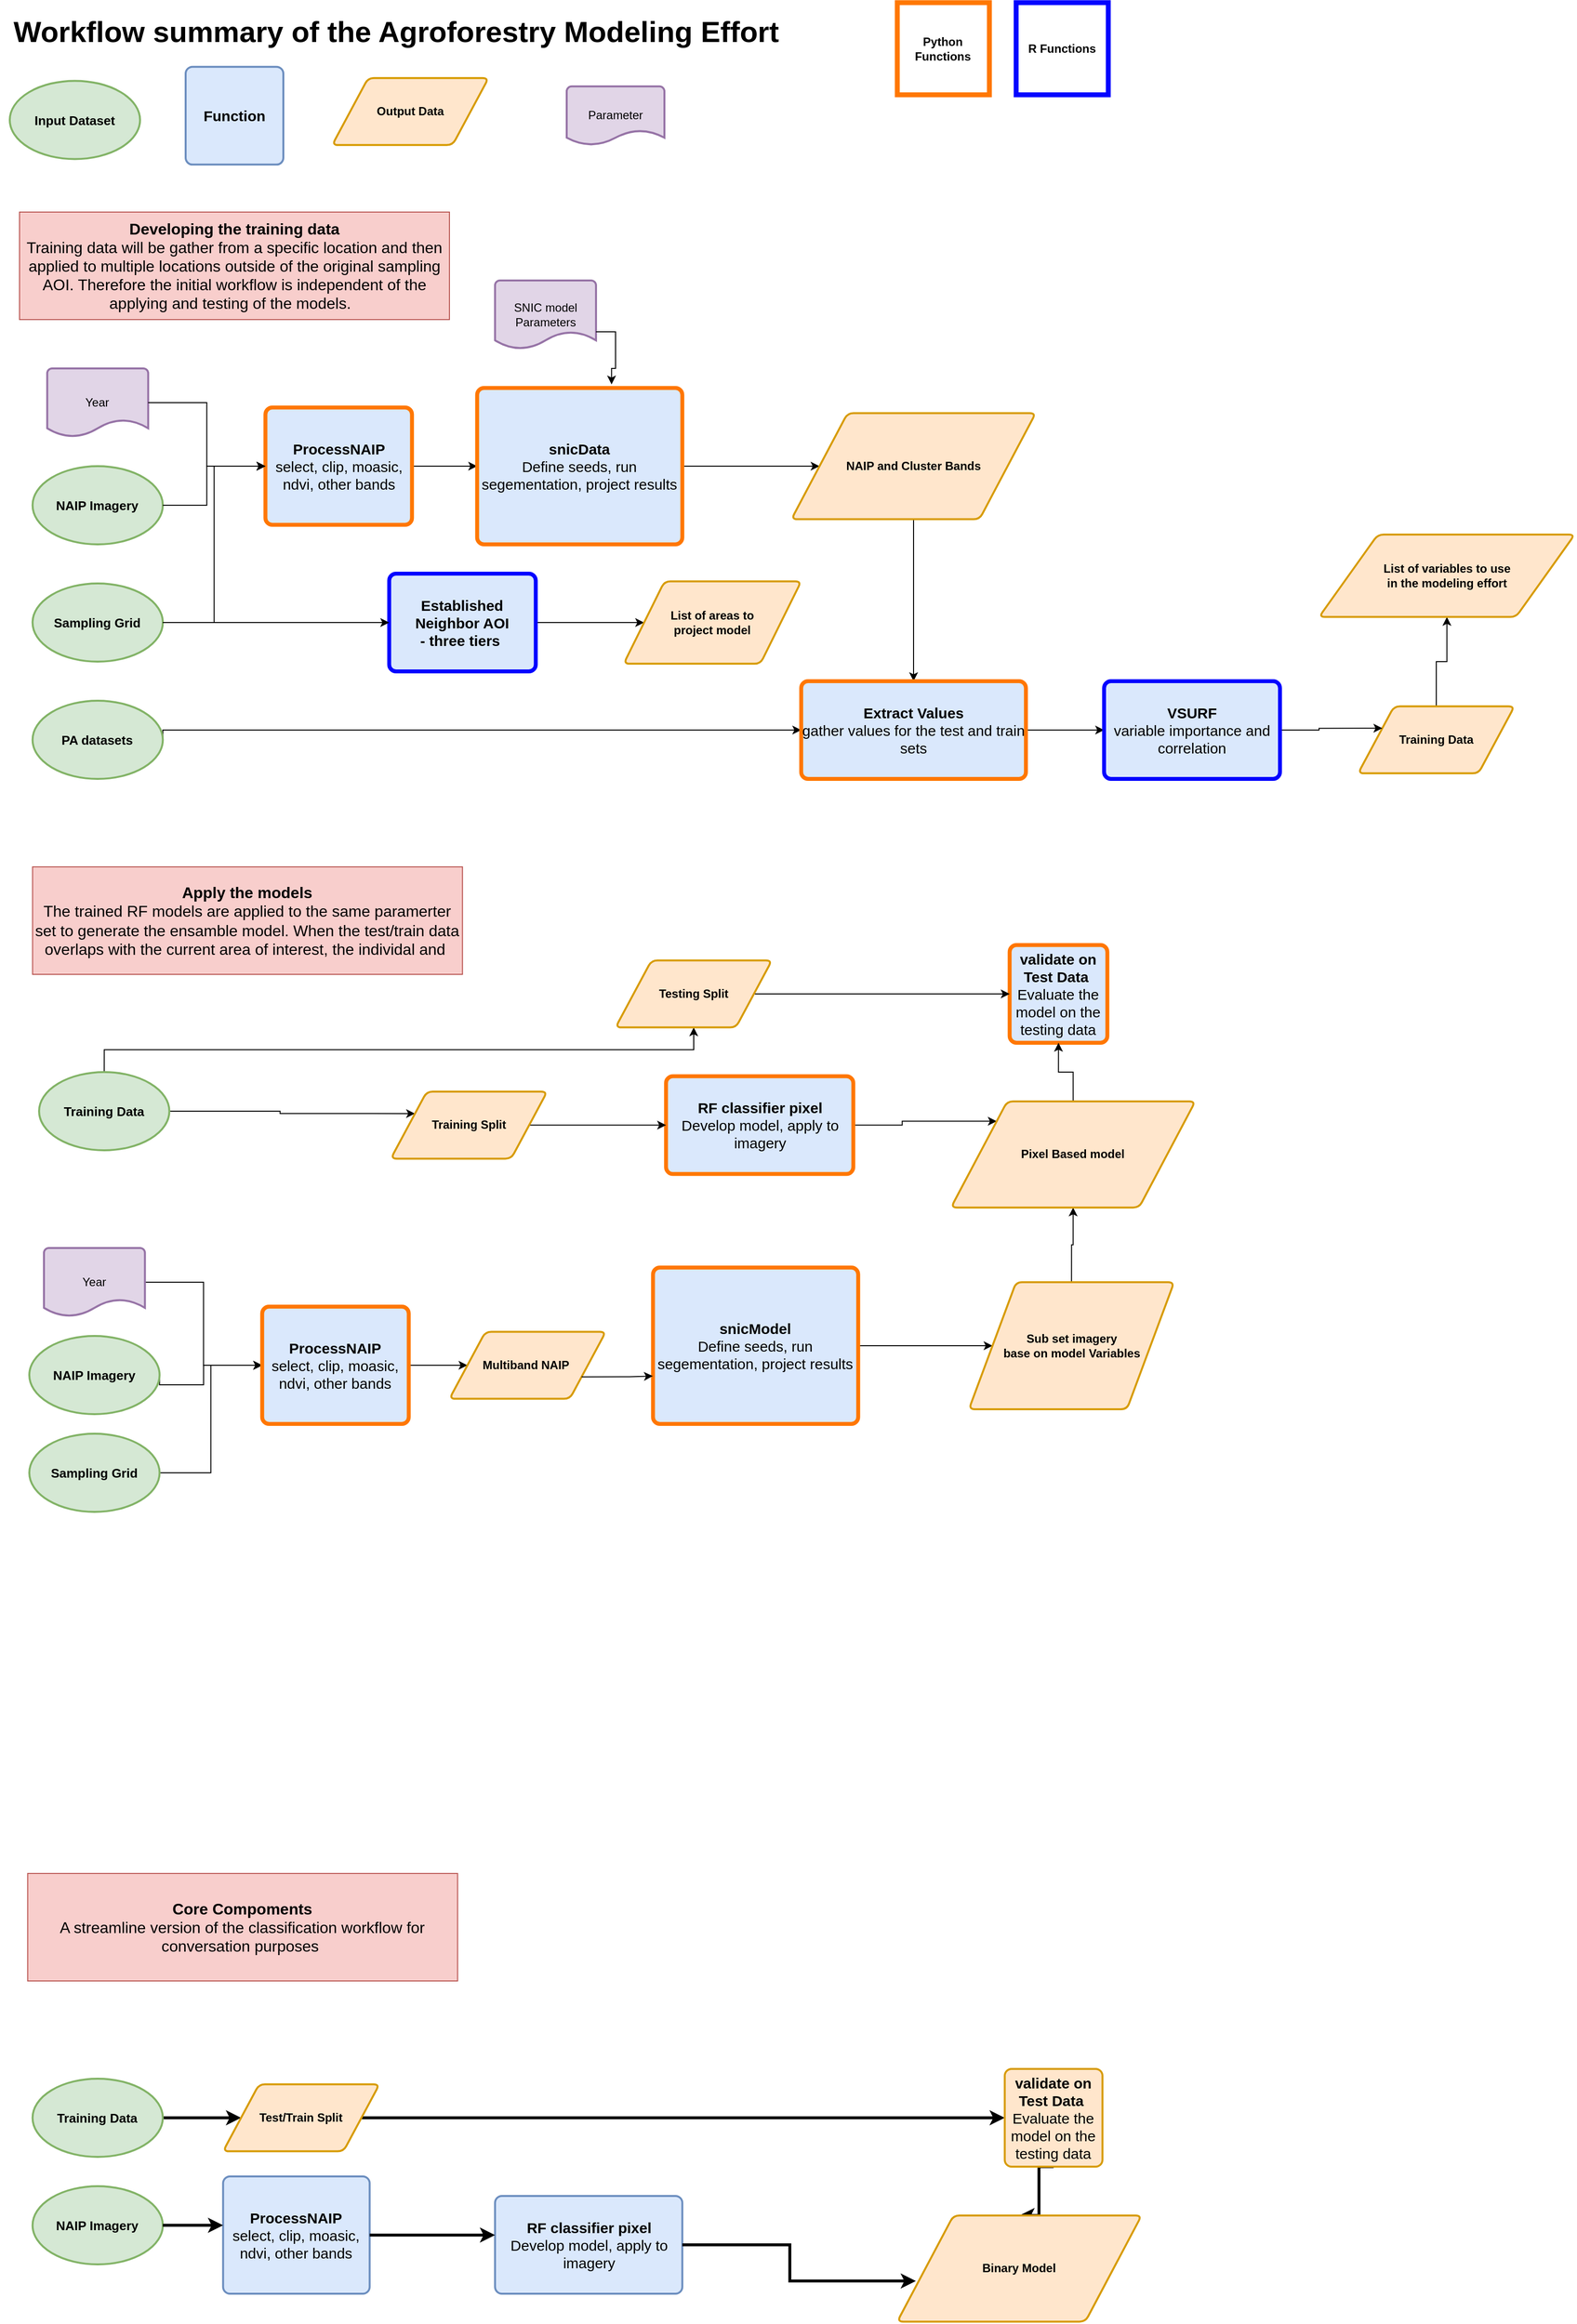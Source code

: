 <mxfile version="22.1.11" type="device" pages="4">
  <diagram name="simplified workflow 20240116" id="Ukv0JTuuzYyGzYlE5z8_">
    <mxGraphModel dx="834" dy="1684" grid="1" gridSize="10" guides="1" tooltips="1" connect="1" arrows="1" fold="1" page="1" pageScale="1" pageWidth="1700" pageHeight="1100" math="0" shadow="0">
      <root>
        <mxCell id="JFfCO8q_ADzKK6mXp7AL-0" />
        <mxCell id="JFfCO8q_ADzKK6mXp7AL-1" parent="JFfCO8q_ADzKK6mXp7AL-0" />
        <mxCell id="JFfCO8q_ADzKK6mXp7AL-2" value="Input Dataset" style="strokeWidth=2;html=1;shape=mxgraph.flowchart.start_1;whiteSpace=wrap;fontSize=13;fontStyle=1;fillColor=#d5e8d4;strokeColor=#82b366;" parent="JFfCO8q_ADzKK6mXp7AL-1" vertex="1">
          <mxGeometry x="30" y="115.72" width="133.33" height="80" as="geometry" />
        </mxCell>
        <mxCell id="JFfCO8q_ADzKK6mXp7AL-3" value="&lt;b style=&quot;font-size: 30px;&quot;&gt;Workflow summary of the Agroforestry Modeling Effort&lt;br&gt;&lt;/b&gt;" style="text;html=1;align=center;verticalAlign=middle;resizable=0;points=[];autosize=1;strokeColor=none;fillColor=none;" parent="JFfCO8q_ADzKK6mXp7AL-1" vertex="1">
          <mxGeometry x="20" y="40" width="810" height="50" as="geometry" />
        </mxCell>
        <mxCell id="JFfCO8q_ADzKK6mXp7AL-4" value="Output Data&lt;br&gt;" style="shape=parallelogram;html=1;strokeWidth=2;perimeter=parallelogramPerimeter;whiteSpace=wrap;rounded=1;arcSize=12;size=0.23;fontStyle=1;fillColor=#ffe6cc;strokeColor=#d79b00;" parent="JFfCO8q_ADzKK6mXp7AL-1" vertex="1">
          <mxGeometry x="360" y="112.86" width="160" height="68.57" as="geometry" />
        </mxCell>
        <mxCell id="JFfCO8q_ADzKK6mXp7AL-5" value="&lt;b&gt;&lt;font style=&quot;font-size: 15px;&quot;&gt;Function&lt;/font&gt;&lt;/b&gt;" style="rounded=1;whiteSpace=wrap;html=1;absoluteArcSize=1;arcSize=14;strokeWidth=2;fillColor=#dae8fc;strokeColor=#6c8ebf;" parent="JFfCO8q_ADzKK6mXp7AL-1" vertex="1">
          <mxGeometry x="210" y="101.43" width="100" height="100" as="geometry" />
        </mxCell>
        <mxCell id="JFfCO8q_ADzKK6mXp7AL-6" value="Parameter" style="strokeWidth=2;html=1;shape=mxgraph.flowchart.document2;whiteSpace=wrap;size=0.25;fillColor=#e1d5e7;strokeColor=#9673a6;" parent="JFfCO8q_ADzKK6mXp7AL-1" vertex="1">
          <mxGeometry x="600" y="121.43" width="100" height="60" as="geometry" />
        </mxCell>
        <mxCell id="JFfCO8q_ADzKK6mXp7AL-7" value="&lt;font style=&quot;font-size: 16px;&quot;&gt;&lt;b&gt;Developing the training data&lt;/b&gt;&lt;br&gt;Training data will be gather from a specific location and then applied to multiple locations outside of the original sampling AOI. Therefore the initial workflow is independent of the applying and testing of the models.&amp;nbsp;&amp;nbsp;&lt;br&gt;&lt;/font&gt;" style="rounded=0;whiteSpace=wrap;html=1;fillColor=#f8cecc;strokeColor=#b85450;" parent="JFfCO8q_ADzKK6mXp7AL-1" vertex="1">
          <mxGeometry x="40" y="250" width="440" height="110" as="geometry" />
        </mxCell>
        <mxCell id="JFfCO8q_ADzKK6mXp7AL-8" value="G" style="group;rotation=90;" parent="JFfCO8q_ADzKK6mXp7AL-1" vertex="1" connectable="0">
          <mxGeometry x="53.33" y="410" width="238.33" height="300" as="geometry" />
        </mxCell>
        <mxCell id="JFfCO8q_ADzKK6mXp7AL-9" value="NAIP Imagery" style="strokeWidth=2;html=1;shape=mxgraph.flowchart.start_1;whiteSpace=wrap;fontSize=13;fontStyle=1;fillColor=#d5e8d4;strokeColor=#82b366;" parent="JFfCO8q_ADzKK6mXp7AL-8" vertex="1">
          <mxGeometry y="100" width="133.33" height="80" as="geometry" />
        </mxCell>
        <mxCell id="JFfCO8q_ADzKK6mXp7AL-10" value="Year" style="strokeWidth=2;html=1;shape=mxgraph.flowchart.document2;whiteSpace=wrap;size=0.25;fillColor=#e1d5e7;strokeColor=#9673a6;" parent="JFfCO8q_ADzKK6mXp7AL-8" vertex="1">
          <mxGeometry x="15.0" width="103.33" height="70" as="geometry" />
        </mxCell>
        <mxCell id="dRKn9hm-ySShKKEn5I2S-0" value="Sampling Grid" style="strokeWidth=2;html=1;shape=mxgraph.flowchart.start_1;whiteSpace=wrap;fontSize=13;fontStyle=1;fillColor=#d5e8d4;strokeColor=#82b366;" parent="JFfCO8q_ADzKK6mXp7AL-8" vertex="1">
          <mxGeometry y="220" width="133.33" height="80" as="geometry" />
        </mxCell>
        <mxCell id="JFfCO8q_ADzKK6mXp7AL-11" style="edgeStyle=orthogonalEdgeStyle;rounded=0;orthogonalLoop=1;jettySize=auto;html=1;exitX=1;exitY=0.5;exitDx=0;exitDy=0;exitPerimeter=0;entryX=0;entryY=0.5;entryDx=0;entryDy=0;" parent="JFfCO8q_ADzKK6mXp7AL-1" source="JFfCO8q_ADzKK6mXp7AL-14" target="JFfCO8q_ADzKK6mXp7AL-26" edge="1">
          <mxGeometry relative="1" as="geometry">
            <mxPoint x="292.3" y="716.29" as="targetPoint" />
            <Array as="points">
              <mxPoint x="187" y="780" />
            </Array>
          </mxGeometry>
        </mxCell>
        <mxCell id="JFfCO8q_ADzKK6mXp7AL-14" value="PA datasets" style="strokeWidth=2;html=1;shape=mxgraph.flowchart.start_1;whiteSpace=wrap;fontSize=13;fontStyle=1;fillColor=#d5e8d4;strokeColor=#82b366;" parent="JFfCO8q_ADzKK6mXp7AL-1" vertex="1">
          <mxGeometry x="53.33" y="750" width="133.33" height="80" as="geometry" />
        </mxCell>
        <mxCell id="JFfCO8q_ADzKK6mXp7AL-15" style="edgeStyle=orthogonalEdgeStyle;rounded=0;orthogonalLoop=1;jettySize=auto;html=1;exitX=1;exitY=0.5;exitDx=0;exitDy=0;entryX=0;entryY=0.5;entryDx=0;entryDy=0;" parent="JFfCO8q_ADzKK6mXp7AL-1" source="JFfCO8q_ADzKK6mXp7AL-16" target="JFfCO8q_ADzKK6mXp7AL-20" edge="1">
          <mxGeometry relative="1" as="geometry" />
        </mxCell>
        <mxCell id="JFfCO8q_ADzKK6mXp7AL-16" value="&lt;font style=&quot;font-size: 15px;&quot;&gt;&lt;b&gt;ProcessNAIP&lt;/b&gt;&lt;br&gt;select, clip, moasic, ndvi, other bands&lt;br&gt;&lt;/font&gt;" style="rounded=1;whiteSpace=wrap;html=1;absoluteArcSize=1;arcSize=14;strokeWidth=4;fillColor=#dae8fc;strokeColor=#FF7700;" parent="JFfCO8q_ADzKK6mXp7AL-1" vertex="1">
          <mxGeometry x="291.66" y="450" width="150" height="120" as="geometry" />
        </mxCell>
        <mxCell id="JFfCO8q_ADzKK6mXp7AL-17" style="edgeStyle=orthogonalEdgeStyle;rounded=0;orthogonalLoop=1;jettySize=auto;html=1;exitX=1;exitY=0.5;exitDx=0;exitDy=0;exitPerimeter=0;entryX=0;entryY=0.5;entryDx=0;entryDy=0;" parent="JFfCO8q_ADzKK6mXp7AL-1" source="JFfCO8q_ADzKK6mXp7AL-10" target="JFfCO8q_ADzKK6mXp7AL-16" edge="1">
          <mxGeometry relative="1" as="geometry">
            <mxPoint x="291.66" y="530" as="targetPoint" />
          </mxGeometry>
        </mxCell>
        <mxCell id="JFfCO8q_ADzKK6mXp7AL-18" style="edgeStyle=orthogonalEdgeStyle;rounded=0;orthogonalLoop=1;jettySize=auto;html=1;exitX=1;exitY=0.5;exitDx=0;exitDy=0;exitPerimeter=0;entryX=0;entryY=0.5;entryDx=0;entryDy=0;" parent="JFfCO8q_ADzKK6mXp7AL-1" source="JFfCO8q_ADzKK6mXp7AL-9" target="JFfCO8q_ADzKK6mXp7AL-16" edge="1">
          <mxGeometry relative="1" as="geometry">
            <Array as="points">
              <mxPoint x="231.66" y="550" />
              <mxPoint x="231.66" y="510" />
            </Array>
            <mxPoint x="291.66" y="530" as="targetPoint" />
          </mxGeometry>
        </mxCell>
        <mxCell id="JFfCO8q_ADzKK6mXp7AL-19" style="edgeStyle=orthogonalEdgeStyle;rounded=0;orthogonalLoop=1;jettySize=auto;html=1;exitX=1;exitY=0.5;exitDx=0;exitDy=0;entryX=0;entryY=0.5;entryDx=0;entryDy=0;" parent="JFfCO8q_ADzKK6mXp7AL-1" source="JFfCO8q_ADzKK6mXp7AL-20" target="JFfCO8q_ADzKK6mXp7AL-24" edge="1">
          <mxGeometry relative="1" as="geometry">
            <mxPoint x="795.81" y="510" as="targetPoint" />
          </mxGeometry>
        </mxCell>
        <mxCell id="JFfCO8q_ADzKK6mXp7AL-20" value="&lt;font style=&quot;font-size: 15px;&quot;&gt;&lt;b&gt;snicData&lt;/b&gt;&lt;br&gt;Define seeds, run segementation, project results&lt;br&gt;&lt;/font&gt;" style="rounded=1;whiteSpace=wrap;html=1;absoluteArcSize=1;arcSize=14;strokeWidth=4;fillColor=#dae8fc;strokeColor=#FF7700;" parent="JFfCO8q_ADzKK6mXp7AL-1" vertex="1">
          <mxGeometry x="508.33" y="430" width="210" height="160" as="geometry" />
        </mxCell>
        <mxCell id="JFfCO8q_ADzKK6mXp7AL-23" style="edgeStyle=orthogonalEdgeStyle;rounded=0;orthogonalLoop=1;jettySize=auto;html=1;exitX=0.5;exitY=1;exitDx=0;exitDy=0;entryX=0.5;entryY=0;entryDx=0;entryDy=0;" parent="JFfCO8q_ADzKK6mXp7AL-1" source="JFfCO8q_ADzKK6mXp7AL-24" target="JFfCO8q_ADzKK6mXp7AL-26" edge="1">
          <mxGeometry relative="1" as="geometry" />
        </mxCell>
        <mxCell id="JFfCO8q_ADzKK6mXp7AL-24" value="NAIP and Cluster Bands" style="shape=parallelogram;html=1;strokeWidth=2;perimeter=parallelogramPerimeter;whiteSpace=wrap;rounded=1;arcSize=12;size=0.23;fontStyle=1;fillColor=#ffe6cc;strokeColor=#d79b00;" parent="JFfCO8q_ADzKK6mXp7AL-1" vertex="1">
          <mxGeometry x="830" y="455.71" width="250" height="108.57" as="geometry" />
        </mxCell>
        <mxCell id="dRKn9hm-ySShKKEn5I2S-8" style="edgeStyle=orthogonalEdgeStyle;rounded=0;orthogonalLoop=1;jettySize=auto;html=1;exitX=1;exitY=0.5;exitDx=0;exitDy=0;" parent="JFfCO8q_ADzKK6mXp7AL-1" source="JFfCO8q_ADzKK6mXp7AL-26" target="dRKn9hm-ySShKKEn5I2S-7" edge="1">
          <mxGeometry relative="1" as="geometry" />
        </mxCell>
        <mxCell id="JFfCO8q_ADzKK6mXp7AL-26" value="&lt;font style=&quot;font-size: 15px;&quot;&gt;&lt;b&gt;Extract Values&lt;/b&gt;&lt;br&gt;gather values for the test and train sets&lt;br&gt;&lt;/font&gt;" style="rounded=1;whiteSpace=wrap;html=1;absoluteArcSize=1;arcSize=14;strokeWidth=4;fillColor=#dae8fc;strokeColor=#FF7700;" parent="JFfCO8q_ADzKK6mXp7AL-1" vertex="1">
          <mxGeometry x="840" y="730" width="230" height="100" as="geometry" />
        </mxCell>
        <mxCell id="JFfCO8q_ADzKK6mXp7AL-27" value="SNIC model Parameters" style="strokeWidth=2;html=1;shape=mxgraph.flowchart.document2;whiteSpace=wrap;size=0.25;fillColor=#e1d5e7;strokeColor=#9673a6;" parent="JFfCO8q_ADzKK6mXp7AL-1" vertex="1">
          <mxGeometry x="526.66" y="320" width="103.33" height="70" as="geometry" />
        </mxCell>
        <mxCell id="JFfCO8q_ADzKK6mXp7AL-28" style="edgeStyle=orthogonalEdgeStyle;rounded=0;orthogonalLoop=1;jettySize=auto;html=1;exitX=1;exitY=0.75;exitDx=0;exitDy=0;exitPerimeter=0;entryX=0.655;entryY=-0.023;entryDx=0;entryDy=0;entryPerimeter=0;" parent="JFfCO8q_ADzKK6mXp7AL-1" source="JFfCO8q_ADzKK6mXp7AL-27" target="JFfCO8q_ADzKK6mXp7AL-20" edge="1">
          <mxGeometry relative="1" as="geometry" />
        </mxCell>
        <mxCell id="JFfCO8q_ADzKK6mXp7AL-29" style="edgeStyle=orthogonalEdgeStyle;rounded=0;orthogonalLoop=1;jettySize=auto;html=1;exitX=1;exitY=0.5;exitDx=0;exitDy=0;exitPerimeter=0;" parent="JFfCO8q_ADzKK6mXp7AL-1" source="JFfCO8q_ADzKK6mXp7AL-30" target="JFfCO8q_ADzKK6mXp7AL-36" edge="1">
          <mxGeometry relative="1" as="geometry">
            <Array as="points">
              <mxPoint x="228.33" y="1450" />
              <mxPoint x="228.33" y="1430" />
            </Array>
          </mxGeometry>
        </mxCell>
        <mxCell id="JFfCO8q_ADzKK6mXp7AL-30" value="NAIP Imagery" style="strokeWidth=2;html=1;shape=mxgraph.flowchart.start_1;whiteSpace=wrap;fontSize=13;fontStyle=1;fillColor=#d5e8d4;strokeColor=#82b366;" parent="JFfCO8q_ADzKK6mXp7AL-1" vertex="1">
          <mxGeometry x="50.0" y="1400" width="133.33" height="80" as="geometry" />
        </mxCell>
        <mxCell id="JFfCO8q_ADzKK6mXp7AL-31" style="edgeStyle=orthogonalEdgeStyle;rounded=0;orthogonalLoop=1;jettySize=auto;html=1;exitX=1;exitY=0.5;exitDx=0;exitDy=0;exitPerimeter=0;entryX=0;entryY=0.5;entryDx=0;entryDy=0;" parent="JFfCO8q_ADzKK6mXp7AL-1" source="JFfCO8q_ADzKK6mXp7AL-32" target="JFfCO8q_ADzKK6mXp7AL-36" edge="1">
          <mxGeometry relative="1" as="geometry" />
        </mxCell>
        <mxCell id="JFfCO8q_ADzKK6mXp7AL-32" value="Year" style="strokeWidth=2;html=1;shape=mxgraph.flowchart.document2;whiteSpace=wrap;size=0.25;fillColor=#e1d5e7;strokeColor=#9673a6;" parent="JFfCO8q_ADzKK6mXp7AL-1" vertex="1">
          <mxGeometry x="65" y="1310" width="103.33" height="70" as="geometry" />
        </mxCell>
        <mxCell id="JFfCO8q_ADzKK6mXp7AL-33" style="edgeStyle=orthogonalEdgeStyle;rounded=0;orthogonalLoop=1;jettySize=auto;html=1;exitX=1;exitY=0.5;exitDx=0;exitDy=0;exitPerimeter=0;entryX=0;entryY=0.5;entryDx=0;entryDy=0;" parent="JFfCO8q_ADzKK6mXp7AL-1" source="dRKn9hm-ySShKKEn5I2S-12" target="JFfCO8q_ADzKK6mXp7AL-36" edge="1">
          <mxGeometry relative="1" as="geometry">
            <mxPoint x="168.33" y="1535" as="sourcePoint" />
          </mxGeometry>
        </mxCell>
        <mxCell id="JFfCO8q_ADzKK6mXp7AL-35" style="edgeStyle=orthogonalEdgeStyle;rounded=0;orthogonalLoop=1;jettySize=auto;html=1;exitX=1;exitY=0.5;exitDx=0;exitDy=0;" parent="JFfCO8q_ADzKK6mXp7AL-1" source="JFfCO8q_ADzKK6mXp7AL-36" target="JFfCO8q_ADzKK6mXp7AL-37" edge="1">
          <mxGeometry relative="1" as="geometry" />
        </mxCell>
        <mxCell id="JFfCO8q_ADzKK6mXp7AL-36" value="&lt;font style=&quot;font-size: 15px;&quot;&gt;&lt;b&gt;ProcessNAIP&lt;/b&gt;&lt;br&gt;select, clip, moasic, ndvi, other bands&lt;br&gt;&lt;/font&gt;" style="rounded=1;whiteSpace=wrap;html=1;absoluteArcSize=1;arcSize=14;strokeWidth=4;fillColor=#dae8fc;strokeColor=#FF7700;" parent="JFfCO8q_ADzKK6mXp7AL-1" vertex="1">
          <mxGeometry x="288.33" y="1370" width="150" height="120" as="geometry" />
        </mxCell>
        <mxCell id="JFfCO8q_ADzKK6mXp7AL-37" value="Multiband NAIP&amp;nbsp;" style="shape=parallelogram;html=1;strokeWidth=2;perimeter=parallelogramPerimeter;whiteSpace=wrap;rounded=1;arcSize=12;size=0.23;fontStyle=1;fillColor=#ffe6cc;strokeColor=#d79b00;" parent="JFfCO8q_ADzKK6mXp7AL-1" vertex="1">
          <mxGeometry x="480.0" y="1395.71" width="160" height="68.57" as="geometry" />
        </mxCell>
        <mxCell id="JFfCO8q_ADzKK6mXp7AL-38" style="edgeStyle=orthogonalEdgeStyle;rounded=0;orthogonalLoop=1;jettySize=auto;html=1;exitX=1;exitY=0.5;exitDx=0;exitDy=0;" parent="JFfCO8q_ADzKK6mXp7AL-1" source="JFfCO8q_ADzKK6mXp7AL-39" target="JFfCO8q_ADzKK6mXp7AL-42" edge="1">
          <mxGeometry relative="1" as="geometry" />
        </mxCell>
        <mxCell id="JFfCO8q_ADzKK6mXp7AL-39" value="&lt;font style=&quot;font-size: 15px;&quot;&gt;&lt;b&gt;snicModel&lt;/b&gt;&lt;br&gt;Define seeds, run segementation, project results&lt;br&gt;&lt;/font&gt;" style="rounded=1;whiteSpace=wrap;html=1;absoluteArcSize=1;arcSize=14;strokeWidth=4;fillColor=#dae8fc;strokeColor=#FF7700;" parent="JFfCO8q_ADzKK6mXp7AL-1" vertex="1">
          <mxGeometry x="688.33" y="1330" width="210" height="160" as="geometry" />
        </mxCell>
        <mxCell id="JFfCO8q_ADzKK6mXp7AL-40" style="edgeStyle=orthogonalEdgeStyle;rounded=0;orthogonalLoop=1;jettySize=auto;html=1;exitX=1;exitY=0.75;exitDx=0;exitDy=0;entryX=-0.001;entryY=0.694;entryDx=0;entryDy=0;entryPerimeter=0;" parent="JFfCO8q_ADzKK6mXp7AL-1" source="JFfCO8q_ADzKK6mXp7AL-37" target="JFfCO8q_ADzKK6mXp7AL-39" edge="1">
          <mxGeometry relative="1" as="geometry" />
        </mxCell>
        <mxCell id="JFfCO8q_ADzKK6mXp7AL-41" style="edgeStyle=orthogonalEdgeStyle;rounded=0;orthogonalLoop=1;jettySize=auto;html=1;exitX=0.5;exitY=0;exitDx=0;exitDy=0;" parent="JFfCO8q_ADzKK6mXp7AL-1" source="JFfCO8q_ADzKK6mXp7AL-42" target="JFfCO8q_ADzKK6mXp7AL-67" edge="1">
          <mxGeometry relative="1" as="geometry" />
        </mxCell>
        <mxCell id="JFfCO8q_ADzKK6mXp7AL-42" value="Sub set imagery &lt;br&gt;base on model Variables" style="shape=parallelogram;html=1;strokeWidth=2;perimeter=parallelogramPerimeter;whiteSpace=wrap;rounded=1;arcSize=12;size=0.23;fontStyle=1;fillColor=#ffe6cc;strokeColor=#d79b00;" parent="JFfCO8q_ADzKK6mXp7AL-1" vertex="1">
          <mxGeometry x="1011.66" y="1345" width="210" height="130" as="geometry" />
        </mxCell>
        <mxCell id="JFfCO8q_ADzKK6mXp7AL-46" value="&lt;font style=&quot;font-size: 16px;&quot;&gt;Apply the models&lt;br&gt;&lt;span style=&quot;font-weight: 400;&quot;&gt;The trained RF models are applied to the same paramerter set to generate the ensamble model. When the test/train data overlaps with the current area of interest, the individal and&amp;nbsp;&lt;/span&gt;&lt;br&gt;&lt;/font&gt;" style="rounded=0;whiteSpace=wrap;html=1;fillColor=#f8cecc;strokeColor=#b85450;fontStyle=1" parent="JFfCO8q_ADzKK6mXp7AL-1" vertex="1">
          <mxGeometry x="53.33" y="920" width="440" height="110" as="geometry" />
        </mxCell>
        <mxCell id="dRKn9hm-ySShKKEn5I2S-11" style="edgeStyle=orthogonalEdgeStyle;rounded=0;orthogonalLoop=1;jettySize=auto;html=1;exitX=0.5;exitY=0;exitDx=0;exitDy=0;" parent="JFfCO8q_ADzKK6mXp7AL-1" source="JFfCO8q_ADzKK6mXp7AL-47" target="dRKn9hm-ySShKKEn5I2S-10" edge="1">
          <mxGeometry relative="1" as="geometry" />
        </mxCell>
        <mxCell id="JFfCO8q_ADzKK6mXp7AL-47" value="Training Data" style="shape=parallelogram;html=1;strokeWidth=2;perimeter=parallelogramPerimeter;whiteSpace=wrap;rounded=1;arcSize=12;size=0.23;fontStyle=1;fillColor=#ffe6cc;strokeColor=#d79b00;" parent="JFfCO8q_ADzKK6mXp7AL-1" vertex="1">
          <mxGeometry x="1410" y="755.71" width="160" height="68.57" as="geometry" />
        </mxCell>
        <mxCell id="JFfCO8q_ADzKK6mXp7AL-50" value="&lt;font style=&quot;font-size: 15px;&quot;&gt;&lt;b&gt;validate on Test Data&amp;nbsp;&lt;br&gt;&lt;/b&gt;Evaluate the model on the testing data&lt;br&gt;&lt;/font&gt;" style="rounded=1;whiteSpace=wrap;html=1;absoluteArcSize=1;arcSize=14;strokeWidth=4;fillColor=#dae8fc;strokeColor=#FF7700;" parent="JFfCO8q_ADzKK6mXp7AL-1" vertex="1">
          <mxGeometry x="1053.33" y="1000" width="100" height="100" as="geometry" />
        </mxCell>
        <mxCell id="JFfCO8q_ADzKK6mXp7AL-54" style="edgeStyle=orthogonalEdgeStyle;rounded=0;orthogonalLoop=1;jettySize=auto;html=1;exitX=1;exitY=0.5;exitDx=0;exitDy=0;entryX=0;entryY=0;entryDx=0;entryDy=0;" parent="JFfCO8q_ADzKK6mXp7AL-1" source="JFfCO8q_ADzKK6mXp7AL-55" target="JFfCO8q_ADzKK6mXp7AL-67" edge="1">
          <mxGeometry relative="1" as="geometry" />
        </mxCell>
        <mxCell id="JFfCO8q_ADzKK6mXp7AL-55" value="&lt;font style=&quot;font-size: 15px;&quot;&gt;&lt;b&gt;RF classifier pixel&lt;/b&gt;&lt;br&gt;Develop model, apply to imagery&lt;br&gt;&lt;/font&gt;" style="rounded=1;whiteSpace=wrap;html=1;absoluteArcSize=1;arcSize=14;strokeWidth=4;fillColor=#dae8fc;strokeColor=#FF7700;" parent="JFfCO8q_ADzKK6mXp7AL-1" vertex="1">
          <mxGeometry x="701.66" y="1134.28" width="191.67" height="100" as="geometry" />
        </mxCell>
        <mxCell id="JFfCO8q_ADzKK6mXp7AL-56" style="edgeStyle=orthogonalEdgeStyle;rounded=0;orthogonalLoop=1;jettySize=auto;html=1;exitX=1;exitY=0.5;exitDx=0;exitDy=0;exitPerimeter=0;entryX=0;entryY=0.25;entryDx=0;entryDy=0;" parent="JFfCO8q_ADzKK6mXp7AL-1" source="JFfCO8q_ADzKK6mXp7AL-58" target="JFfCO8q_ADzKK6mXp7AL-60" edge="1">
          <mxGeometry relative="1" as="geometry" />
        </mxCell>
        <mxCell id="dRKn9hm-ySShKKEn5I2S-14" style="edgeStyle=orthogonalEdgeStyle;rounded=0;orthogonalLoop=1;jettySize=auto;html=1;exitX=0.5;exitY=0;exitDx=0;exitDy=0;exitPerimeter=0;" parent="JFfCO8q_ADzKK6mXp7AL-1" source="JFfCO8q_ADzKK6mXp7AL-58" target="JFfCO8q_ADzKK6mXp7AL-65" edge="1">
          <mxGeometry relative="1" as="geometry">
            <mxPoint x="590" y="1050" as="targetPoint" />
          </mxGeometry>
        </mxCell>
        <mxCell id="JFfCO8q_ADzKK6mXp7AL-58" value="Training Data&lt;br&gt;" style="strokeWidth=2;html=1;shape=mxgraph.flowchart.start_1;whiteSpace=wrap;fontSize=13;fontStyle=1;fillColor=#d5e8d4;strokeColor=#82b366;" parent="JFfCO8q_ADzKK6mXp7AL-1" vertex="1">
          <mxGeometry x="60" y="1130" width="133.33" height="80" as="geometry" />
        </mxCell>
        <mxCell id="JFfCO8q_ADzKK6mXp7AL-59" value="" style="edgeStyle=orthogonalEdgeStyle;rounded=0;orthogonalLoop=1;jettySize=auto;html=1;entryX=0;entryY=0.5;entryDx=0;entryDy=0;" parent="JFfCO8q_ADzKK6mXp7AL-1" source="JFfCO8q_ADzKK6mXp7AL-60" target="JFfCO8q_ADzKK6mXp7AL-55" edge="1">
          <mxGeometry relative="1" as="geometry">
            <mxPoint x="680" y="1114.285" as="targetPoint" />
          </mxGeometry>
        </mxCell>
        <mxCell id="JFfCO8q_ADzKK6mXp7AL-60" value="Training Split" style="shape=parallelogram;html=1;strokeWidth=2;perimeter=parallelogramPerimeter;whiteSpace=wrap;rounded=1;arcSize=12;size=0.23;fontStyle=1;fillColor=#ffe6cc;strokeColor=#d79b00;" parent="JFfCO8q_ADzKK6mXp7AL-1" vertex="1">
          <mxGeometry x="420.0" y="1150" width="160" height="68.57" as="geometry" />
        </mxCell>
        <mxCell id="dRKn9hm-ySShKKEn5I2S-15" style="edgeStyle=orthogonalEdgeStyle;rounded=0;orthogonalLoop=1;jettySize=auto;html=1;exitX=1;exitY=0.5;exitDx=0;exitDy=0;entryX=0;entryY=0.5;entryDx=0;entryDy=0;" parent="JFfCO8q_ADzKK6mXp7AL-1" source="JFfCO8q_ADzKK6mXp7AL-65" target="JFfCO8q_ADzKK6mXp7AL-50" edge="1">
          <mxGeometry relative="1" as="geometry" />
        </mxCell>
        <mxCell id="JFfCO8q_ADzKK6mXp7AL-65" value="Testing Split" style="shape=parallelogram;html=1;strokeWidth=2;perimeter=parallelogramPerimeter;whiteSpace=wrap;rounded=1;arcSize=12;size=0.23;fontStyle=1;fillColor=#ffe6cc;strokeColor=#d79b00;" parent="JFfCO8q_ADzKK6mXp7AL-1" vertex="1">
          <mxGeometry x="650" y="1015.71" width="160" height="68.57" as="geometry" />
        </mxCell>
        <mxCell id="JFfCO8q_ADzKK6mXp7AL-66" style="edgeStyle=orthogonalEdgeStyle;rounded=0;orthogonalLoop=1;jettySize=auto;html=1;exitX=0.5;exitY=0;exitDx=0;exitDy=0;entryX=0.5;entryY=1;entryDx=0;entryDy=0;" parent="JFfCO8q_ADzKK6mXp7AL-1" source="JFfCO8q_ADzKK6mXp7AL-67" target="JFfCO8q_ADzKK6mXp7AL-50" edge="1">
          <mxGeometry relative="1" as="geometry" />
        </mxCell>
        <mxCell id="JFfCO8q_ADzKK6mXp7AL-67" value="Pixel Based model" style="shape=parallelogram;html=1;strokeWidth=2;perimeter=parallelogramPerimeter;whiteSpace=wrap;rounded=1;arcSize=12;size=0.23;fontStyle=1;fillColor=#ffe6cc;strokeColor=#d79b00;" parent="JFfCO8q_ADzKK6mXp7AL-1" vertex="1">
          <mxGeometry x="993.33" y="1160.0" width="250" height="108.57" as="geometry" />
        </mxCell>
        <mxCell id="JFfCO8q_ADzKK6mXp7AL-71" value="NAIP Imagery" style="strokeWidth=2;html=1;shape=mxgraph.flowchart.start_1;whiteSpace=wrap;fontSize=13;fontStyle=1;fillColor=#d5e8d4;strokeColor=#82b366;" parent="JFfCO8q_ADzKK6mXp7AL-1" vertex="1">
          <mxGeometry x="53.33" y="2270" width="133.33" height="80" as="geometry" />
        </mxCell>
        <mxCell id="JFfCO8q_ADzKK6mXp7AL-72" style="edgeStyle=orthogonalEdgeStyle;rounded=0;orthogonalLoop=1;jettySize=auto;html=1;exitX=1;exitY=0.5;exitDx=0;exitDy=0;exitPerimeter=0;entryX=0;entryY=0.5;entryDx=0;entryDy=0;strokeWidth=3;" parent="JFfCO8q_ADzKK6mXp7AL-1" source="JFfCO8q_ADzKK6mXp7AL-73" target="JFfCO8q_ADzKK6mXp7AL-77" edge="1">
          <mxGeometry relative="1" as="geometry" />
        </mxCell>
        <mxCell id="JFfCO8q_ADzKK6mXp7AL-73" value="Training Data&lt;br&gt;" style="strokeWidth=2;html=1;shape=mxgraph.flowchart.start_1;whiteSpace=wrap;fontSize=13;fontStyle=1;fillColor=#d5e8d4;strokeColor=#82b366;" parent="JFfCO8q_ADzKK6mXp7AL-1" vertex="1">
          <mxGeometry x="53.33" y="2160" width="133.33" height="80" as="geometry" />
        </mxCell>
        <mxCell id="JFfCO8q_ADzKK6mXp7AL-75" value="&lt;font style=&quot;font-size: 15px;&quot;&gt;&lt;b&gt;ProcessNAIP&lt;/b&gt;&lt;br&gt;select, clip, moasic, ndvi, other bands&lt;br&gt;&lt;/font&gt;" style="rounded=1;whiteSpace=wrap;html=1;absoluteArcSize=1;arcSize=14;strokeWidth=2;fillColor=#dae8fc;strokeColor=#6c8ebf;" parent="JFfCO8q_ADzKK6mXp7AL-1" vertex="1">
          <mxGeometry x="248.33" y="2260" width="150" height="120" as="geometry" />
        </mxCell>
        <mxCell id="JFfCO8q_ADzKK6mXp7AL-76" style="edgeStyle=orthogonalEdgeStyle;rounded=0;orthogonalLoop=1;jettySize=auto;html=1;exitX=1;exitY=0.5;exitDx=0;exitDy=0;entryX=0;entryY=0.5;entryDx=0;entryDy=0;strokeWidth=3;" parent="JFfCO8q_ADzKK6mXp7AL-1" source="JFfCO8q_ADzKK6mXp7AL-77" target="JFfCO8q_ADzKK6mXp7AL-85" edge="1">
          <mxGeometry relative="1" as="geometry" />
        </mxCell>
        <mxCell id="JFfCO8q_ADzKK6mXp7AL-77" value="Test/Train Split" style="shape=parallelogram;html=1;strokeWidth=2;perimeter=parallelogramPerimeter;whiteSpace=wrap;rounded=1;arcSize=12;size=0.23;fontStyle=1;fillColor=#ffe6cc;strokeColor=#d79b00;" parent="JFfCO8q_ADzKK6mXp7AL-1" vertex="1">
          <mxGeometry x="248.33" y="2165.72" width="160" height="68.57" as="geometry" />
        </mxCell>
        <mxCell id="JFfCO8q_ADzKK6mXp7AL-81" value="&lt;font style=&quot;font-size: 15px;&quot;&gt;&lt;b&gt;RF classifier pixel&lt;/b&gt;&lt;br&gt;Develop model, apply to imagery&lt;br&gt;&lt;/font&gt;" style="rounded=1;whiteSpace=wrap;html=1;absoluteArcSize=1;arcSize=14;strokeWidth=2;fillColor=#dae8fc;strokeColor=#6c8ebf;" parent="JFfCO8q_ADzKK6mXp7AL-1" vertex="1">
          <mxGeometry x="526.66" y="2280" width="191.67" height="100" as="geometry" />
        </mxCell>
        <mxCell id="JFfCO8q_ADzKK6mXp7AL-84" style="edgeStyle=orthogonalEdgeStyle;rounded=0;orthogonalLoop=1;jettySize=auto;html=1;exitX=0.5;exitY=1;exitDx=0;exitDy=0;entryX=0.5;entryY=0;entryDx=0;entryDy=0;strokeWidth=3;" parent="JFfCO8q_ADzKK6mXp7AL-1" source="JFfCO8q_ADzKK6mXp7AL-85" target="JFfCO8q_ADzKK6mXp7AL-86" edge="1">
          <mxGeometry relative="1" as="geometry">
            <Array as="points">
              <mxPoint x="1083.33" y="2250" />
            </Array>
          </mxGeometry>
        </mxCell>
        <mxCell id="JFfCO8q_ADzKK6mXp7AL-85" value="&lt;font style=&quot;font-size: 15px;&quot;&gt;&lt;b&gt;validate on Test Data&amp;nbsp;&lt;br&gt;&lt;/b&gt;Evaluate the model on the testing data&lt;br&gt;&lt;/font&gt;" style="rounded=1;whiteSpace=wrap;html=1;absoluteArcSize=1;arcSize=14;strokeWidth=2;fillColor=#ffe6cc;strokeColor=#d79b00;" parent="JFfCO8q_ADzKK6mXp7AL-1" vertex="1">
          <mxGeometry x="1048.33" y="2150" width="100" height="100" as="geometry" />
        </mxCell>
        <mxCell id="JFfCO8q_ADzKK6mXp7AL-86" value="Binary Model" style="shape=parallelogram;html=1;strokeWidth=2;perimeter=parallelogramPerimeter;whiteSpace=wrap;rounded=1;arcSize=12;size=0.23;fontStyle=1;fillColor=#ffe6cc;strokeColor=#d79b00;" parent="JFfCO8q_ADzKK6mXp7AL-1" vertex="1">
          <mxGeometry x="938.33" y="2300" width="250" height="108.57" as="geometry" />
        </mxCell>
        <mxCell id="JFfCO8q_ADzKK6mXp7AL-87" style="edgeStyle=orthogonalEdgeStyle;rounded=0;orthogonalLoop=1;jettySize=auto;html=1;exitX=1;exitY=0.5;exitDx=0;exitDy=0;exitPerimeter=0;entryX=0;entryY=0.417;entryDx=0;entryDy=0;entryPerimeter=0;strokeWidth=3;" parent="JFfCO8q_ADzKK6mXp7AL-1" source="JFfCO8q_ADzKK6mXp7AL-71" target="JFfCO8q_ADzKK6mXp7AL-75" edge="1">
          <mxGeometry relative="1" as="geometry" />
        </mxCell>
        <mxCell id="JFfCO8q_ADzKK6mXp7AL-89" style="edgeStyle=orthogonalEdgeStyle;rounded=0;orthogonalLoop=1;jettySize=auto;html=1;exitX=1;exitY=0.5;exitDx=0;exitDy=0;entryX=0.076;entryY=0.617;entryDx=0;entryDy=0;entryPerimeter=0;strokeWidth=3;" parent="JFfCO8q_ADzKK6mXp7AL-1" source="JFfCO8q_ADzKK6mXp7AL-81" target="JFfCO8q_ADzKK6mXp7AL-86" edge="1">
          <mxGeometry relative="1" as="geometry" />
        </mxCell>
        <mxCell id="JFfCO8q_ADzKK6mXp7AL-90" value="&lt;font style=&quot;font-size: 16px;&quot;&gt;&lt;b&gt;Core Compoments&lt;br&gt;&lt;/b&gt;A streamline version of the classification workflow for conversation purposes&amp;nbsp;&lt;br&gt;&lt;/font&gt;" style="rounded=0;whiteSpace=wrap;html=1;fillColor=#f8cecc;strokeColor=#b85450;" parent="JFfCO8q_ADzKK6mXp7AL-1" vertex="1">
          <mxGeometry x="48.33" y="1950" width="440" height="110" as="geometry" />
        </mxCell>
        <mxCell id="dRKn9hm-ySShKKEn5I2S-1" style="edgeStyle=orthogonalEdgeStyle;rounded=0;orthogonalLoop=1;jettySize=auto;html=1;exitX=1;exitY=0.5;exitDx=0;exitDy=0;exitPerimeter=0;entryX=0;entryY=0.5;entryDx=0;entryDy=0;" parent="JFfCO8q_ADzKK6mXp7AL-1" source="dRKn9hm-ySShKKEn5I2S-0" target="JFfCO8q_ADzKK6mXp7AL-16" edge="1">
          <mxGeometry relative="1" as="geometry" />
        </mxCell>
        <mxCell id="dRKn9hm-ySShKKEn5I2S-6" value="" style="edgeStyle=orthogonalEdgeStyle;rounded=0;orthogonalLoop=1;jettySize=auto;html=1;" parent="JFfCO8q_ADzKK6mXp7AL-1" source="dRKn9hm-ySShKKEn5I2S-3" target="dRKn9hm-ySShKKEn5I2S-4" edge="1">
          <mxGeometry relative="1" as="geometry" />
        </mxCell>
        <mxCell id="dRKn9hm-ySShKKEn5I2S-3" value="&lt;span style=&quot;font-size: 15px;&quot;&gt;&lt;b&gt;Established Neighbor AOI&lt;br&gt;- three tiers&amp;nbsp;&lt;br&gt;&lt;/b&gt;&lt;/span&gt;" style="rounded=1;whiteSpace=wrap;html=1;absoluteArcSize=1;arcSize=14;strokeWidth=4;fillColor=#dae8fc;strokeColor=#0303FF;" parent="JFfCO8q_ADzKK6mXp7AL-1" vertex="1">
          <mxGeometry x="418.33" y="620" width="150" height="100" as="geometry" />
        </mxCell>
        <mxCell id="dRKn9hm-ySShKKEn5I2S-2" style="edgeStyle=orthogonalEdgeStyle;rounded=0;orthogonalLoop=1;jettySize=auto;html=1;exitX=1;exitY=0.5;exitDx=0;exitDy=0;exitPerimeter=0;" parent="JFfCO8q_ADzKK6mXp7AL-1" source="dRKn9hm-ySShKKEn5I2S-0" target="dRKn9hm-ySShKKEn5I2S-3" edge="1">
          <mxGeometry relative="1" as="geometry">
            <mxPoint x="410" y="670" as="targetPoint" />
          </mxGeometry>
        </mxCell>
        <mxCell id="dRKn9hm-ySShKKEn5I2S-4" value="List of areas to &lt;br&gt;project model" style="shape=parallelogram;html=1;strokeWidth=2;perimeter=parallelogramPerimeter;whiteSpace=wrap;rounded=1;arcSize=12;size=0.23;fontStyle=1;fillColor=#ffe6cc;strokeColor=#d79b00;" parent="JFfCO8q_ADzKK6mXp7AL-1" vertex="1">
          <mxGeometry x="658.33" y="627.86" width="181.67" height="84.28" as="geometry" />
        </mxCell>
        <mxCell id="dRKn9hm-ySShKKEn5I2S-9" style="edgeStyle=orthogonalEdgeStyle;rounded=0;orthogonalLoop=1;jettySize=auto;html=1;exitX=1;exitY=0.5;exitDx=0;exitDy=0;entryX=0;entryY=0.25;entryDx=0;entryDy=0;" parent="JFfCO8q_ADzKK6mXp7AL-1" source="dRKn9hm-ySShKKEn5I2S-7" target="JFfCO8q_ADzKK6mXp7AL-47" edge="1">
          <mxGeometry relative="1" as="geometry" />
        </mxCell>
        <mxCell id="dRKn9hm-ySShKKEn5I2S-7" value="&lt;font style=&quot;font-size: 15px;&quot;&gt;&lt;b&gt;VSURF&lt;/b&gt;&lt;br&gt;variable importance and correlation&lt;br&gt;&lt;/font&gt;" style="rounded=1;whiteSpace=wrap;html=1;absoluteArcSize=1;arcSize=14;strokeWidth=4;fillColor=#dae8fc;strokeColor=#0303FF;" parent="JFfCO8q_ADzKK6mXp7AL-1" vertex="1">
          <mxGeometry x="1150" y="730" width="180" height="100" as="geometry" />
        </mxCell>
        <mxCell id="dRKn9hm-ySShKKEn5I2S-10" value="List of variables to use &lt;br&gt;in the modeling effort" style="shape=parallelogram;html=1;strokeWidth=2;perimeter=parallelogramPerimeter;whiteSpace=wrap;rounded=1;arcSize=12;size=0.23;fontStyle=1;fillColor=#ffe6cc;strokeColor=#d79b00;align=center;" parent="JFfCO8q_ADzKK6mXp7AL-1" vertex="1">
          <mxGeometry x="1370" y="580" width="261.67" height="84.28" as="geometry" />
        </mxCell>
        <mxCell id="dRKn9hm-ySShKKEn5I2S-12" value="Sampling Grid" style="strokeWidth=2;html=1;shape=mxgraph.flowchart.start_1;whiteSpace=wrap;fontSize=13;fontStyle=1;fillColor=#d5e8d4;strokeColor=#82b366;" parent="JFfCO8q_ADzKK6mXp7AL-1" vertex="1">
          <mxGeometry x="50.0" y="1500" width="133.33" height="80" as="geometry" />
        </mxCell>
        <mxCell id="dRKn9hm-ySShKKEn5I2S-16" value="&lt;b&gt;Python Functions&lt;/b&gt;" style="whiteSpace=wrap;html=1;aspect=fixed;strokeColor=#FF7700;strokeWidth=5;" parent="JFfCO8q_ADzKK6mXp7AL-1" vertex="1">
          <mxGeometry x="938.33" y="35.72" width="94.28" height="94.28" as="geometry" />
        </mxCell>
        <mxCell id="dRKn9hm-ySShKKEn5I2S-17" value="&lt;b&gt;R Functions&lt;/b&gt;" style="whiteSpace=wrap;html=1;aspect=fixed;strokeColor=#0303FF;strokeWidth=5;" parent="JFfCO8q_ADzKK6mXp7AL-1" vertex="1">
          <mxGeometry x="1060" y="35.72" width="94.28" height="94.28" as="geometry" />
        </mxCell>
        <mxCell id="IjpcDTRQHeQBCyE-_PvD-0" style="edgeStyle=orthogonalEdgeStyle;rounded=0;orthogonalLoop=1;jettySize=auto;html=1;entryX=0;entryY=0.4;entryDx=0;entryDy=0;entryPerimeter=0;strokeWidth=3;" parent="JFfCO8q_ADzKK6mXp7AL-1" source="JFfCO8q_ADzKK6mXp7AL-75" target="JFfCO8q_ADzKK6mXp7AL-81" edge="1">
          <mxGeometry relative="1" as="geometry" />
        </mxCell>
      </root>
    </mxGraphModel>
  </diagram>
  <diagram name="original workflow" id="ru0vsOrcMmmFmGAPN0gL">
    <mxGraphModel dx="1674" dy="964" grid="1" gridSize="10" guides="1" tooltips="1" connect="1" arrows="1" fold="1" page="1" pageScale="1" pageWidth="1700" pageHeight="1100" math="0" shadow="0">
      <root>
        <mxCell id="0" />
        <mxCell id="1" parent="0" />
        <mxCell id="_angMufh-uXH8s0b8wE8-1" value="Input Dataset" style="strokeWidth=2;html=1;shape=mxgraph.flowchart.start_1;whiteSpace=wrap;fontSize=13;fontStyle=1;fillColor=#d5e8d4;strokeColor=#82b366;" parent="1" vertex="1">
          <mxGeometry x="30" y="115.72" width="133.33" height="80" as="geometry" />
        </mxCell>
        <mxCell id="_angMufh-uXH8s0b8wE8-2" value="&lt;b style=&quot;font-size: 30px;&quot;&gt;Workflow summary of the Agroforestry Modeling Effort&lt;br&gt;&lt;/b&gt;" style="text;html=1;align=center;verticalAlign=middle;resizable=0;points=[];autosize=1;strokeColor=none;fillColor=none;" parent="1" vertex="1">
          <mxGeometry x="20" y="40" width="810" height="50" as="geometry" />
        </mxCell>
        <mxCell id="_angMufh-uXH8s0b8wE8-4" value="Output Data&lt;br&gt;" style="shape=parallelogram;html=1;strokeWidth=2;perimeter=parallelogramPerimeter;whiteSpace=wrap;rounded=1;arcSize=12;size=0.23;fontStyle=1;fillColor=#ffe6cc;strokeColor=#d79b00;" parent="1" vertex="1">
          <mxGeometry x="360" y="112.86" width="160" height="68.57" as="geometry" />
        </mxCell>
        <mxCell id="_angMufh-uXH8s0b8wE8-6" value="&lt;b&gt;&lt;font style=&quot;font-size: 15px;&quot;&gt;Function&lt;/font&gt;&lt;/b&gt;" style="rounded=1;whiteSpace=wrap;html=1;absoluteArcSize=1;arcSize=14;strokeWidth=2;fillColor=#dae8fc;strokeColor=#6c8ebf;" parent="1" vertex="1">
          <mxGeometry x="210" y="101.43" width="100" height="100" as="geometry" />
        </mxCell>
        <mxCell id="_angMufh-uXH8s0b8wE8-9" value="Parameter" style="strokeWidth=2;html=1;shape=mxgraph.flowchart.document2;whiteSpace=wrap;size=0.25;fillColor=#e1d5e7;strokeColor=#9673a6;" parent="1" vertex="1">
          <mxGeometry x="600" y="121.43" width="100" height="60" as="geometry" />
        </mxCell>
        <mxCell id="iq7f8JGCRkE5DKr1awx2-1" value="&lt;font style=&quot;font-size: 16px;&quot;&gt;&lt;b&gt;Developing the training data&lt;/b&gt;&lt;br&gt;Training data will be gather from a specific location and then applied to multiple locations outside of the original sampling AOI. Therefore the initial workflow is independent of the applying and testing of the models.&amp;nbsp;&amp;nbsp;&lt;br&gt;&lt;/font&gt;" style="rounded=0;whiteSpace=wrap;html=1;fillColor=#f8cecc;strokeColor=#b85450;" parent="1" vertex="1">
          <mxGeometry x="48.33" y="270" width="440" height="110" as="geometry" />
        </mxCell>
        <mxCell id="iq7f8JGCRkE5DKr1awx2-8" value="G" style="group" parent="1" vertex="1" connectable="0">
          <mxGeometry x="53.33" y="410" width="238.33" height="300" as="geometry" />
        </mxCell>
        <mxCell id="iq7f8JGCRkE5DKr1awx2-3" value="NAIP Imagery" style="strokeWidth=2;html=1;shape=mxgraph.flowchart.start_1;whiteSpace=wrap;fontSize=13;fontStyle=1;fillColor=#d5e8d4;strokeColor=#82b366;" parent="iq7f8JGCRkE5DKr1awx2-8" vertex="1">
          <mxGeometry y="100" width="133.33" height="80" as="geometry" />
        </mxCell>
        <mxCell id="iq7f8JGCRkE5DKr1awx2-5" value="Year" style="strokeWidth=2;html=1;shape=mxgraph.flowchart.document2;whiteSpace=wrap;size=0.25;fillColor=#e1d5e7;strokeColor=#9673a6;" parent="iq7f8JGCRkE5DKr1awx2-8" vertex="1">
          <mxGeometry x="15.0" width="103.33" height="70" as="geometry" />
        </mxCell>
        <mxCell id="iq7f8JGCRkE5DKr1awx2-15" style="edgeStyle=orthogonalEdgeStyle;rounded=0;orthogonalLoop=1;jettySize=auto;html=1;exitX=1;exitY=0.5;exitDx=0;exitDy=0;exitPerimeter=0;entryX=0;entryY=0.5;entryDx=0;entryDy=0;" parent="1" source="iq7f8JGCRkE5DKr1awx2-13" target="iq7f8JGCRkE5DKr1awx2-27" edge="1">
          <mxGeometry relative="1" as="geometry">
            <mxPoint x="292.3" y="716.29" as="targetPoint" />
          </mxGeometry>
        </mxCell>
        <mxCell id="iq7f8JGCRkE5DKr1awx2-18" style="edgeStyle=orthogonalEdgeStyle;rounded=0;orthogonalLoop=1;jettySize=auto;html=1;exitX=0.855;exitY=0.145;exitDx=0;exitDy=0;exitPerimeter=0;entryX=0;entryY=0.5;entryDx=0;entryDy=0;" parent="1" source="iq7f8JGCRkE5DKr1awx2-13" target="iq7f8JGCRkE5DKr1awx2-17" edge="1">
          <mxGeometry relative="1" as="geometry" />
        </mxCell>
        <mxCell id="iq7f8JGCRkE5DKr1awx2-19" value="&lt;font style=&quot;font-size: 15px;&quot;&gt;Used as AOI&lt;/font&gt;" style="edgeLabel;html=1;align=center;verticalAlign=middle;resizable=0;points=[];" parent="iq7f8JGCRkE5DKr1awx2-18" vertex="1" connectable="0">
          <mxGeometry x="-0.166" y="2" relative="1" as="geometry">
            <mxPoint x="-1" as="offset" />
          </mxGeometry>
        </mxCell>
        <mxCell id="iq7f8JGCRkE5DKr1awx2-13" value="PA datasets" style="strokeWidth=2;html=1;shape=mxgraph.flowchart.start_1;whiteSpace=wrap;fontSize=13;fontStyle=1;fillColor=#d5e8d4;strokeColor=#82b366;" parent="1" vertex="1">
          <mxGeometry x="53.33" y="670" width="133.33" height="80" as="geometry" />
        </mxCell>
        <mxCell id="iq7f8JGCRkE5DKr1awx2-23" style="edgeStyle=orthogonalEdgeStyle;rounded=0;orthogonalLoop=1;jettySize=auto;html=1;exitX=1;exitY=0.5;exitDx=0;exitDy=0;entryX=0;entryY=0.5;entryDx=0;entryDy=0;" parent="1" source="iq7f8JGCRkE5DKr1awx2-17" target="iq7f8JGCRkE5DKr1awx2-21" edge="1">
          <mxGeometry relative="1" as="geometry" />
        </mxCell>
        <mxCell id="iq7f8JGCRkE5DKr1awx2-17" value="&lt;font style=&quot;font-size: 15px;&quot;&gt;&lt;b&gt;ProcessNAIP&lt;/b&gt;&lt;br&gt;select, clip, moasic, ndvi, other bands&lt;br&gt;&lt;/font&gt;" style="rounded=1;whiteSpace=wrap;html=1;absoluteArcSize=1;arcSize=14;strokeWidth=2;fillColor=#dae8fc;strokeColor=#6c8ebf;" parent="1" vertex="1">
          <mxGeometry x="291.66" y="450" width="150" height="120" as="geometry" />
        </mxCell>
        <mxCell id="iq7f8JGCRkE5DKr1awx2-4" style="edgeStyle=orthogonalEdgeStyle;rounded=0;orthogonalLoop=1;jettySize=auto;html=1;exitX=1;exitY=0.5;exitDx=0;exitDy=0;exitPerimeter=0;entryX=0;entryY=0.5;entryDx=0;entryDy=0;" parent="1" source="iq7f8JGCRkE5DKr1awx2-5" target="iq7f8JGCRkE5DKr1awx2-17" edge="1">
          <mxGeometry relative="1" as="geometry">
            <mxPoint x="291.66" y="530" as="targetPoint" />
          </mxGeometry>
        </mxCell>
        <mxCell id="iq7f8JGCRkE5DKr1awx2-2" style="edgeStyle=orthogonalEdgeStyle;rounded=0;orthogonalLoop=1;jettySize=auto;html=1;exitX=1;exitY=0.5;exitDx=0;exitDy=0;exitPerimeter=0;entryX=0;entryY=0.5;entryDx=0;entryDy=0;" parent="1" source="iq7f8JGCRkE5DKr1awx2-3" target="iq7f8JGCRkE5DKr1awx2-17" edge="1">
          <mxGeometry relative="1" as="geometry">
            <Array as="points">
              <mxPoint x="231.66" y="550" />
              <mxPoint x="231.66" y="510" />
            </Array>
            <mxPoint x="291.66" y="530" as="targetPoint" />
          </mxGeometry>
        </mxCell>
        <mxCell id="iq7f8JGCRkE5DKr1awx2-20" style="edgeStyle=orthogonalEdgeStyle;rounded=0;orthogonalLoop=1;jettySize=auto;html=1;exitX=1;exitY=0.5;exitDx=0;exitDy=0;" parent="1" source="iq7f8JGCRkE5DKr1awx2-21" target="iq7f8JGCRkE5DKr1awx2-22" edge="1">
          <mxGeometry relative="1" as="geometry" />
        </mxCell>
        <mxCell id="iq7f8JGCRkE5DKr1awx2-21" value="&lt;font style=&quot;font-size: 15px;&quot;&gt;&lt;b&gt;snicModel&lt;/b&gt;&lt;br&gt;Define seeds, run segementation, project results&lt;br&gt;&lt;/font&gt;" style="rounded=1;whiteSpace=wrap;html=1;absoluteArcSize=1;arcSize=14;strokeWidth=2;fillColor=#dae8fc;strokeColor=#6c8ebf;" parent="1" vertex="1">
          <mxGeometry x="508.33" y="430" width="210" height="160" as="geometry" />
        </mxCell>
        <mxCell id="iq7f8JGCRkE5DKr1awx2-26" style="edgeStyle=orthogonalEdgeStyle;rounded=0;orthogonalLoop=1;jettySize=auto;html=1;exitX=1;exitY=0.5;exitDx=0;exitDy=0;entryX=0;entryY=0.5;entryDx=0;entryDy=0;" parent="1" source="iq7f8JGCRkE5DKr1awx2-22" target="iq7f8JGCRkE5DKr1awx2-24" edge="1">
          <mxGeometry relative="1" as="geometry">
            <Array as="points">
              <mxPoint x="1001.66" y="510" />
              <mxPoint x="1001.66" y="604" />
            </Array>
          </mxGeometry>
        </mxCell>
        <mxCell id="iq7f8JGCRkE5DKr1awx2-22" value="Clustered Images&lt;br&gt;&lt;span style=&quot;font-weight: normal;&quot;&gt;Mean values per object &lt;br&gt;recorded for each cell&lt;/span&gt;" style="shape=parallelogram;html=1;strokeWidth=2;perimeter=parallelogramPerimeter;whiteSpace=wrap;rounded=1;arcSize=12;size=0.23;fontStyle=1;fillColor=#ffe6cc;strokeColor=#d79b00;" parent="1" vertex="1">
          <mxGeometry x="771.66" y="445" width="210" height="130" as="geometry" />
        </mxCell>
        <mxCell id="iq7f8JGCRkE5DKr1awx2-28" style="edgeStyle=orthogonalEdgeStyle;rounded=0;orthogonalLoop=1;jettySize=auto;html=1;exitX=0.5;exitY=1;exitDx=0;exitDy=0;entryX=0.5;entryY=0;entryDx=0;entryDy=0;" parent="1" source="iq7f8JGCRkE5DKr1awx2-24" target="iq7f8JGCRkE5DKr1awx2-27" edge="1">
          <mxGeometry relative="1" as="geometry" />
        </mxCell>
        <mxCell id="iq7f8JGCRkE5DKr1awx2-24" value="NAIP and Cluster Bands" style="shape=parallelogram;html=1;strokeWidth=2;perimeter=parallelogramPerimeter;whiteSpace=wrap;rounded=1;arcSize=12;size=0.23;fontStyle=1;fillColor=#ffe6cc;strokeColor=#d79b00;" parent="1" vertex="1">
          <mxGeometry x="1020" y="550" width="250" height="108.57" as="geometry" />
        </mxCell>
        <mxCell id="iq7f8JGCRkE5DKr1awx2-82" style="edgeStyle=orthogonalEdgeStyle;rounded=0;orthogonalLoop=1;jettySize=auto;html=1;exitX=1;exitY=0.5;exitDx=0;exitDy=0;entryX=0;entryY=0.5;entryDx=0;entryDy=0;" parent="1" source="iq7f8JGCRkE5DKr1awx2-27" target="iq7f8JGCRkE5DKr1awx2-81" edge="1">
          <mxGeometry relative="1" as="geometry" />
        </mxCell>
        <mxCell id="iq7f8JGCRkE5DKr1awx2-27" value="&lt;font style=&quot;font-size: 15px;&quot;&gt;&lt;b&gt;Extract Values&lt;/b&gt;&lt;br&gt;gather values for the test and train sets&lt;br&gt;&lt;/font&gt;" style="rounded=1;whiteSpace=wrap;html=1;absoluteArcSize=1;arcSize=14;strokeWidth=2;fillColor=#dae8fc;strokeColor=#6c8ebf;" parent="1" vertex="1">
          <mxGeometry x="1001.66" y="700" width="230" height="100" as="geometry" />
        </mxCell>
        <mxCell id="iq7f8JGCRkE5DKr1awx2-31" value="SNIC model Parameters" style="strokeWidth=2;html=1;shape=mxgraph.flowchart.document2;whiteSpace=wrap;size=0.25;fillColor=#e1d5e7;strokeColor=#9673a6;" parent="1" vertex="1">
          <mxGeometry x="730.0" y="320" width="103.33" height="70" as="geometry" />
        </mxCell>
        <mxCell id="iq7f8JGCRkE5DKr1awx2-32" style="edgeStyle=orthogonalEdgeStyle;rounded=0;orthogonalLoop=1;jettySize=auto;html=1;exitX=1;exitY=0.75;exitDx=0;exitDy=0;exitPerimeter=0;entryX=0.655;entryY=-0.023;entryDx=0;entryDy=0;entryPerimeter=0;" parent="1" source="iq7f8JGCRkE5DKr1awx2-31" target="iq7f8JGCRkE5DKr1awx2-21" edge="1">
          <mxGeometry relative="1" as="geometry" />
        </mxCell>
        <mxCell id="iq7f8JGCRkE5DKr1awx2-33" style="edgeStyle=orthogonalEdgeStyle;rounded=0;orthogonalLoop=1;jettySize=auto;html=1;exitX=1;exitY=0.5;exitDx=0;exitDy=0;exitPerimeter=0;" parent="1" source="iq7f8JGCRkE5DKr1awx2-34" target="iq7f8JGCRkE5DKr1awx2-40" edge="1">
          <mxGeometry relative="1" as="geometry">
            <Array as="points">
              <mxPoint x="208.33" y="1730" />
              <mxPoint x="208.33" y="1710" />
            </Array>
          </mxGeometry>
        </mxCell>
        <mxCell id="iq7f8JGCRkE5DKr1awx2-34" value="NAIP Imagery" style="strokeWidth=2;html=1;shape=mxgraph.flowchart.start_1;whiteSpace=wrap;fontSize=13;fontStyle=1;fillColor=#d5e8d4;strokeColor=#82b366;" parent="1" vertex="1">
          <mxGeometry x="30.0" y="1690" width="133.33" height="80" as="geometry" />
        </mxCell>
        <mxCell id="iq7f8JGCRkE5DKr1awx2-35" style="edgeStyle=orthogonalEdgeStyle;rounded=0;orthogonalLoop=1;jettySize=auto;html=1;exitX=1;exitY=0.5;exitDx=0;exitDy=0;exitPerimeter=0;entryX=0;entryY=0.5;entryDx=0;entryDy=0;" parent="1" source="iq7f8JGCRkE5DKr1awx2-36" target="iq7f8JGCRkE5DKr1awx2-40" edge="1">
          <mxGeometry relative="1" as="geometry" />
        </mxCell>
        <mxCell id="iq7f8JGCRkE5DKr1awx2-36" value="Year" style="strokeWidth=2;html=1;shape=mxgraph.flowchart.document2;whiteSpace=wrap;size=0.25;fillColor=#e1d5e7;strokeColor=#9673a6;" parent="1" vertex="1">
          <mxGeometry x="45" y="1590" width="103.33" height="70" as="geometry" />
        </mxCell>
        <mxCell id="iq7f8JGCRkE5DKr1awx2-37" style="edgeStyle=orthogonalEdgeStyle;rounded=0;orthogonalLoop=1;jettySize=auto;html=1;exitX=1;exitY=0.25;exitDx=0;exitDy=0;exitPerimeter=0;entryX=0;entryY=0.5;entryDx=0;entryDy=0;" parent="1" source="iq7f8JGCRkE5DKr1awx2-38" target="iq7f8JGCRkE5DKr1awx2-40" edge="1">
          <mxGeometry relative="1" as="geometry" />
        </mxCell>
        <mxCell id="iq7f8JGCRkE5DKr1awx2-38" value="Area of Interest" style="strokeWidth=2;html=1;shape=mxgraph.flowchart.document2;whiteSpace=wrap;size=0.25;fillColor=#e1d5e7;strokeColor=#9673a6;" parent="1" vertex="1">
          <mxGeometry x="48.33" y="1800" width="100" height="60" as="geometry" />
        </mxCell>
        <mxCell id="iq7f8JGCRkE5DKr1awx2-39" style="edgeStyle=orthogonalEdgeStyle;rounded=0;orthogonalLoop=1;jettySize=auto;html=1;exitX=1;exitY=0.5;exitDx=0;exitDy=0;" parent="1" source="iq7f8JGCRkE5DKr1awx2-40" target="iq7f8JGCRkE5DKr1awx2-49" edge="1">
          <mxGeometry relative="1" as="geometry" />
        </mxCell>
        <mxCell id="iq7f8JGCRkE5DKr1awx2-40" value="&lt;font style=&quot;font-size: 15px;&quot;&gt;&lt;b&gt;ProcessNAIP&lt;/b&gt;&lt;br&gt;select, clip, moasic, ndvi, other bands&lt;br&gt;&lt;/font&gt;" style="rounded=1;whiteSpace=wrap;html=1;absoluteArcSize=1;arcSize=14;strokeWidth=2;fillColor=#dae8fc;strokeColor=#6c8ebf;" parent="1" vertex="1">
          <mxGeometry x="268.33" y="1650" width="150" height="120" as="geometry" />
        </mxCell>
        <mxCell id="iq7f8JGCRkE5DKr1awx2-49" value="Multiband NAIP&amp;nbsp;" style="shape=parallelogram;html=1;strokeWidth=2;perimeter=parallelogramPerimeter;whiteSpace=wrap;rounded=1;arcSize=12;size=0.23;fontStyle=1;fillColor=#ffe6cc;strokeColor=#d79b00;" parent="1" vertex="1">
          <mxGeometry x="508.33" y="1671" width="160" height="68.57" as="geometry" />
        </mxCell>
        <mxCell id="iq7f8JGCRkE5DKr1awx2-50" style="edgeStyle=orthogonalEdgeStyle;rounded=0;orthogonalLoop=1;jettySize=auto;html=1;exitX=1;exitY=0.5;exitDx=0;exitDy=0;" parent="1" source="iq7f8JGCRkE5DKr1awx2-51" target="iq7f8JGCRkE5DKr1awx2-54" edge="1">
          <mxGeometry relative="1" as="geometry" />
        </mxCell>
        <mxCell id="iq7f8JGCRkE5DKr1awx2-51" value="&lt;font style=&quot;font-size: 15px;&quot;&gt;&lt;b&gt;snicModel&lt;/b&gt;&lt;br&gt;Define seeds, run segementation, project results&lt;br&gt;&lt;/font&gt;" style="rounded=1;whiteSpace=wrap;html=1;absoluteArcSize=1;arcSize=14;strokeWidth=2;fillColor=#dae8fc;strokeColor=#6c8ebf;" parent="1" vertex="1">
          <mxGeometry x="758.33" y="1470" width="210" height="160" as="geometry" />
        </mxCell>
        <mxCell id="iq7f8JGCRkE5DKr1awx2-52" style="edgeStyle=orthogonalEdgeStyle;rounded=0;orthogonalLoop=1;jettySize=auto;html=1;exitX=1;exitY=0.75;exitDx=0;exitDy=0;entryX=-0.001;entryY=0.694;entryDx=0;entryDy=0;entryPerimeter=0;" parent="1" source="iq7f8JGCRkE5DKr1awx2-49" target="iq7f8JGCRkE5DKr1awx2-51" edge="1">
          <mxGeometry relative="1" as="geometry" />
        </mxCell>
        <mxCell id="bEsAVYLafdhDXo3rLlMK-29" style="edgeStyle=orthogonalEdgeStyle;rounded=0;orthogonalLoop=1;jettySize=auto;html=1;exitX=0.5;exitY=0;exitDx=0;exitDy=0;" parent="1" source="iq7f8JGCRkE5DKr1awx2-54" target="bEsAVYLafdhDXo3rLlMK-3" edge="1">
          <mxGeometry relative="1" as="geometry" />
        </mxCell>
        <mxCell id="iq7f8JGCRkE5DKr1awx2-54" value="Clustered Images&lt;br&gt;&lt;span style=&quot;font-weight: normal;&quot;&gt;Mean values per object &lt;br&gt;recorded for each cell&lt;/span&gt;" style="shape=parallelogram;html=1;strokeWidth=2;perimeter=parallelogramPerimeter;whiteSpace=wrap;rounded=1;arcSize=12;size=0.23;fontStyle=1;fillColor=#ffe6cc;strokeColor=#d79b00;" parent="1" vertex="1">
          <mxGeometry x="1050" y="1550" width="210" height="130" as="geometry" />
        </mxCell>
        <mxCell id="bEsAVYLafdhDXo3rLlMK-7" style="edgeStyle=orthogonalEdgeStyle;rounded=0;orthogonalLoop=1;jettySize=auto;html=1;exitX=1;exitY=0.25;exitDx=0;exitDy=0;entryX=0;entryY=0.25;entryDx=0;entryDy=0;" parent="1" source="iq7f8JGCRkE5DKr1awx2-66" target="bEsAVYLafdhDXo3rLlMK-2" edge="1">
          <mxGeometry relative="1" as="geometry" />
        </mxCell>
        <mxCell id="iq7f8JGCRkE5DKr1awx2-66" value="&lt;font style=&quot;font-size: 15px;&quot;&gt;&lt;b&gt;RF classifier cluster&lt;/b&gt;&lt;br&gt;Develop model, apply to imagery&lt;br&gt;&lt;/font&gt;" style="rounded=1;whiteSpace=wrap;html=1;absoluteArcSize=1;arcSize=14;strokeWidth=2;fillColor=#dae8fc;strokeColor=#6c8ebf;" parent="1" vertex="1">
          <mxGeometry x="760" y="1250" width="190" height="100" as="geometry" />
        </mxCell>
        <mxCell id="iq7f8JGCRkE5DKr1awx2-77" value="&lt;font style=&quot;font-size: 15px;&quot;&gt;&lt;b&gt;validate on Test Data&amp;nbsp;&lt;br&gt;&lt;/b&gt;Evaluate the model on the testing data&lt;br&gt;&lt;/font&gt;" style="rounded=1;whiteSpace=wrap;html=1;absoluteArcSize=1;arcSize=14;strokeWidth=2;fillColor=#dae8fc;strokeColor=#6c8ebf;" parent="1" vertex="1">
          <mxGeometry x="1480" y="1130" width="100" height="100" as="geometry" />
        </mxCell>
        <mxCell id="iq7f8JGCRkE5DKr1awx2-80" value="&lt;font style=&quot;font-size: 16px;&quot;&gt;Apply the models&lt;br&gt;&lt;span style=&quot;font-weight: 400;&quot;&gt;The trained RF models are applied to the same paramerter set to generate the ensamble model. When the test/train data overlaps with the current area of interest, the individal and&amp;nbsp;&lt;/span&gt;&lt;br&gt;&lt;/font&gt;" style="rounded=0;whiteSpace=wrap;html=1;fillColor=#f8cecc;strokeColor=#b85450;fontStyle=1" parent="1" vertex="1">
          <mxGeometry x="45" y="1100" width="440" height="110" as="geometry" />
        </mxCell>
        <mxCell id="iq7f8JGCRkE5DKr1awx2-81" value="Training Data" style="shape=parallelogram;html=1;strokeWidth=2;perimeter=parallelogramPerimeter;whiteSpace=wrap;rounded=1;arcSize=12;size=0.23;fontStyle=1;fillColor=#ffe6cc;strokeColor=#d79b00;" parent="1" vertex="1">
          <mxGeometry x="1330" y="715.71" width="160" height="68.57" as="geometry" />
        </mxCell>
        <mxCell id="bEsAVYLafdhDXo3rLlMK-12" style="edgeStyle=orthogonalEdgeStyle;rounded=0;orthogonalLoop=1;jettySize=auto;html=1;exitX=0.75;exitY=0;exitDx=0;exitDy=0;entryX=0;entryY=0.5;entryDx=0;entryDy=0;" parent="1" source="bEsAVYLafdhDXo3rLlMK-2" target="iq7f8JGCRkE5DKr1awx2-77" edge="1">
          <mxGeometry relative="1" as="geometry" />
        </mxCell>
        <mxCell id="bEsAVYLafdhDXo3rLlMK-9" style="edgeStyle=orthogonalEdgeStyle;rounded=0;orthogonalLoop=1;jettySize=auto;html=1;exitX=1;exitY=0.5;exitDx=0;exitDy=0;" parent="1" source="bEsAVYLafdhDXo3rLlMK-2" edge="1">
          <mxGeometry relative="1" as="geometry">
            <mxPoint x="1640" y="1370" as="targetPoint" />
            <Array as="points">
              <mxPoint x="1565" y="1314" />
              <mxPoint x="1565" y="1370" />
              <mxPoint x="1626" y="1370" />
            </Array>
          </mxGeometry>
        </mxCell>
        <mxCell id="bEsAVYLafdhDXo3rLlMK-4" value="&lt;font style=&quot;font-size: 15px;&quot;&gt;&lt;b&gt;validate on Test Data&amp;nbsp;&lt;br&gt;&lt;/b&gt;Evaluate the model on the testing data&lt;br&gt;&lt;/font&gt;" style="rounded=1;whiteSpace=wrap;html=1;absoluteArcSize=1;arcSize=14;strokeWidth=2;fillColor=#dae8fc;strokeColor=#6c8ebf;" parent="1" vertex="1">
          <mxGeometry x="1080" y="1150" width="100" height="100" as="geometry" />
        </mxCell>
        <mxCell id="bEsAVYLafdhDXo3rLlMK-5" value="Ensamble Model" style="shape=parallelogram;html=1;strokeWidth=2;perimeter=parallelogramPerimeter;whiteSpace=wrap;rounded=1;arcSize=12;size=0.23;fontStyle=1;fillColor=#ffe6cc;strokeColor=#d79b00;" parent="1" vertex="1">
          <mxGeometry x="1610" y="1300" width="250" height="108.57" as="geometry" />
        </mxCell>
        <mxCell id="bEsAVYLafdhDXo3rLlMK-6" value="&lt;font style=&quot;font-size: 15px;&quot;&gt;&lt;b&gt;validate on Test Data&amp;nbsp;&lt;br&gt;&lt;/b&gt;Evaluate the model on the testing data&lt;br&gt;&lt;/font&gt;" style="rounded=1;whiteSpace=wrap;html=1;absoluteArcSize=1;arcSize=14;strokeWidth=2;fillColor=#dae8fc;strokeColor=#6c8ebf;" parent="1" vertex="1">
          <mxGeometry x="1720" y="1130" width="100" height="100" as="geometry" />
        </mxCell>
        <mxCell id="bEsAVYLafdhDXo3rLlMK-13" style="edgeStyle=orthogonalEdgeStyle;rounded=0;orthogonalLoop=1;jettySize=auto;html=1;exitX=0.5;exitY=0;exitDx=0;exitDy=0;entryX=0.42;entryY=1.01;entryDx=0;entryDy=0;entryPerimeter=0;" parent="1" source="bEsAVYLafdhDXo3rLlMK-5" target="bEsAVYLafdhDXo3rLlMK-6" edge="1">
          <mxGeometry relative="1" as="geometry" />
        </mxCell>
        <mxCell id="bEsAVYLafdhDXo3rLlMK-21" style="edgeStyle=orthogonalEdgeStyle;rounded=0;orthogonalLoop=1;jettySize=auto;html=1;exitX=1;exitY=0.5;exitDx=0;exitDy=0;entryX=0;entryY=0;entryDx=0;entryDy=0;" parent="1" source="bEsAVYLafdhDXo3rLlMK-16" target="bEsAVYLafdhDXo3rLlMK-3" edge="1">
          <mxGeometry relative="1" as="geometry" />
        </mxCell>
        <mxCell id="bEsAVYLafdhDXo3rLlMK-16" value="&lt;font style=&quot;font-size: 15px;&quot;&gt;&lt;b&gt;RF classifier pixel&lt;/b&gt;&lt;br&gt;Develop model, apply to imagery&lt;br&gt;&lt;/font&gt;" style="rounded=1;whiteSpace=wrap;html=1;absoluteArcSize=1;arcSize=14;strokeWidth=2;fillColor=#dae8fc;strokeColor=#6c8ebf;" parent="1" vertex="1">
          <mxGeometry x="758.33" y="1360" width="191.67" height="100" as="geometry" />
        </mxCell>
        <mxCell id="bEsAVYLafdhDXo3rLlMK-23" style="edgeStyle=orthogonalEdgeStyle;rounded=0;orthogonalLoop=1;jettySize=auto;html=1;exitX=1;exitY=0.5;exitDx=0;exitDy=0;exitPerimeter=0;entryX=0;entryY=0.25;entryDx=0;entryDy=0;" parent="1" source="bEsAVYLafdhDXo3rLlMK-17" target="bEsAVYLafdhDXo3rLlMK-18" edge="1">
          <mxGeometry relative="1" as="geometry" />
        </mxCell>
        <mxCell id="bEsAVYLafdhDXo3rLlMK-25" style="edgeStyle=orthogonalEdgeStyle;rounded=0;orthogonalLoop=1;jettySize=auto;html=1;exitX=0.855;exitY=0.145;exitDx=0;exitDy=0;exitPerimeter=0;entryX=0;entryY=0.5;entryDx=0;entryDy=0;" parent="1" source="bEsAVYLafdhDXo3rLlMK-17" target="bEsAVYLafdhDXo3rLlMK-24" edge="1">
          <mxGeometry relative="1" as="geometry">
            <Array as="points">
              <mxPoint x="244" y="1310" />
              <mxPoint x="600" y="1310" />
              <mxPoint x="600" y="1060" />
              <mxPoint x="1238" y="1060" />
            </Array>
          </mxGeometry>
        </mxCell>
        <mxCell id="bEsAVYLafdhDXo3rLlMK-17" value="Training Data&lt;br&gt;" style="strokeWidth=2;html=1;shape=mxgraph.flowchart.start_1;whiteSpace=wrap;fontSize=13;fontStyle=1;fillColor=#d5e8d4;strokeColor=#82b366;" parent="1" vertex="1">
          <mxGeometry x="130" y="1368.57" width="133.33" height="80" as="geometry" />
        </mxCell>
        <mxCell id="bEsAVYLafdhDXo3rLlMK-20" value="" style="edgeStyle=orthogonalEdgeStyle;rounded=0;orthogonalLoop=1;jettySize=auto;html=1;entryX=0;entryY=0.5;entryDx=0;entryDy=0;" parent="1" source="bEsAVYLafdhDXo3rLlMK-18" target="bEsAVYLafdhDXo3rLlMK-16" edge="1">
          <mxGeometry relative="1" as="geometry">
            <mxPoint x="660" y="1394.285" as="targetPoint" />
          </mxGeometry>
        </mxCell>
        <mxCell id="bEsAVYLafdhDXo3rLlMK-18" value="Training Split" style="shape=parallelogram;html=1;strokeWidth=2;perimeter=parallelogramPerimeter;whiteSpace=wrap;rounded=1;arcSize=12;size=0.23;fontStyle=1;fillColor=#ffe6cc;strokeColor=#d79b00;" parent="1" vertex="1">
          <mxGeometry x="400.0" y="1360" width="160" height="68.57" as="geometry" />
        </mxCell>
        <mxCell id="bEsAVYLafdhDXo3rLlMK-22" style="edgeStyle=orthogonalEdgeStyle;rounded=0;orthogonalLoop=1;jettySize=auto;html=1;exitX=1;exitY=0.25;exitDx=0;exitDy=0;entryX=0;entryY=0.25;entryDx=0;entryDy=0;" parent="1" source="bEsAVYLafdhDXo3rLlMK-18" target="iq7f8JGCRkE5DKr1awx2-66" edge="1">
          <mxGeometry relative="1" as="geometry" />
        </mxCell>
        <mxCell id="bEsAVYLafdhDXo3rLlMK-32" style="edgeStyle=orthogonalEdgeStyle;rounded=0;orthogonalLoop=1;jettySize=auto;html=1;exitX=0;exitY=1;exitDx=0;exitDy=0;entryX=0.75;entryY=0;entryDx=0;entryDy=0;" parent="1" source="bEsAVYLafdhDXo3rLlMK-24" target="bEsAVYLafdhDXo3rLlMK-4" edge="1">
          <mxGeometry relative="1" as="geometry" />
        </mxCell>
        <mxCell id="bEsAVYLafdhDXo3rLlMK-33" style="edgeStyle=orthogonalEdgeStyle;rounded=0;orthogonalLoop=1;jettySize=auto;html=1;exitX=0.5;exitY=1;exitDx=0;exitDy=0;entryX=0;entryY=0.25;entryDx=0;entryDy=0;" parent="1" source="bEsAVYLafdhDXo3rLlMK-24" target="iq7f8JGCRkE5DKr1awx2-77" edge="1">
          <mxGeometry relative="1" as="geometry" />
        </mxCell>
        <mxCell id="bEsAVYLafdhDXo3rLlMK-34" style="edgeStyle=orthogonalEdgeStyle;rounded=0;orthogonalLoop=1;jettySize=auto;html=1;exitX=1;exitY=0.75;exitDx=0;exitDy=0;entryX=0.5;entryY=0;entryDx=0;entryDy=0;" parent="1" source="bEsAVYLafdhDXo3rLlMK-24" target="bEsAVYLafdhDXo3rLlMK-6" edge="1">
          <mxGeometry relative="1" as="geometry" />
        </mxCell>
        <mxCell id="bEsAVYLafdhDXo3rLlMK-24" value="Testing Split" style="shape=parallelogram;html=1;strokeWidth=2;perimeter=parallelogramPerimeter;whiteSpace=wrap;rounded=1;arcSize=12;size=0.23;fontStyle=1;fillColor=#ffe6cc;strokeColor=#d79b00;" parent="1" vertex="1">
          <mxGeometry x="1220" y="1020" width="160" height="68.57" as="geometry" />
        </mxCell>
        <mxCell id="bEsAVYLafdhDXo3rLlMK-27" style="edgeStyle=orthogonalEdgeStyle;rounded=0;orthogonalLoop=1;jettySize=auto;html=1;exitX=0.5;exitY=0;exitDx=0;exitDy=0;entryX=0.5;entryY=1;entryDx=0;entryDy=0;" parent="1" source="bEsAVYLafdhDXo3rLlMK-3" target="bEsAVYLafdhDXo3rLlMK-4" edge="1">
          <mxGeometry relative="1" as="geometry" />
        </mxCell>
        <mxCell id="bEsAVYLafdhDXo3rLlMK-3" value="Pixel Based model" style="shape=parallelogram;html=1;strokeWidth=2;perimeter=parallelogramPerimeter;whiteSpace=wrap;rounded=1;arcSize=12;size=0.23;fontStyle=1;fillColor=#ffe6cc;strokeColor=#d79b00;" parent="1" vertex="1">
          <mxGeometry x="1001.66" y="1368.57" width="250" height="108.57" as="geometry" />
        </mxCell>
        <mxCell id="bEsAVYLafdhDXo3rLlMK-2" value="Cluster Model" style="shape=parallelogram;html=1;strokeWidth=2;perimeter=parallelogramPerimeter;whiteSpace=wrap;rounded=1;arcSize=12;size=0.23;fontStyle=1;fillColor=#ffe6cc;strokeColor=#d79b00;" parent="1" vertex="1">
          <mxGeometry x="1270" y="1260" width="250" height="108.57" as="geometry" />
        </mxCell>
        <mxCell id="bEsAVYLafdhDXo3rLlMK-30" style="edgeStyle=orthogonalEdgeStyle;rounded=0;orthogonalLoop=1;jettySize=auto;html=1;exitX=1;exitY=0.5;exitDx=0;exitDy=0;entryX=0.416;entryY=0.991;entryDx=0;entryDy=0;entryPerimeter=0;" parent="1" source="iq7f8JGCRkE5DKr1awx2-54" target="bEsAVYLafdhDXo3rLlMK-2" edge="1">
          <mxGeometry relative="1" as="geometry" />
        </mxCell>
        <mxCell id="bEsAVYLafdhDXo3rLlMK-31" style="edgeStyle=orthogonalEdgeStyle;rounded=0;orthogonalLoop=1;jettySize=auto;html=1;exitX=1;exitY=0.5;exitDx=0;exitDy=0;entryX=0.12;entryY=0.617;entryDx=0;entryDy=0;entryPerimeter=0;" parent="1" source="bEsAVYLafdhDXo3rLlMK-3" target="bEsAVYLafdhDXo3rLlMK-5" edge="1">
          <mxGeometry relative="1" as="geometry">
            <Array as="points">
              <mxPoint x="1530" y="1423" />
              <mxPoint x="1530" y="1370" />
              <mxPoint x="1640" y="1370" />
            </Array>
          </mxGeometry>
        </mxCell>
        <mxCell id="liSVJQE5td0kBmPYtOs_-1" value="NAIP Imagery" style="strokeWidth=2;html=1;shape=mxgraph.flowchart.start_1;whiteSpace=wrap;fontSize=13;fontStyle=1;fillColor=#d5e8d4;strokeColor=#82b366;" parent="1" vertex="1">
          <mxGeometry x="53.33" y="2270" width="133.33" height="80" as="geometry" />
        </mxCell>
        <mxCell id="liSVJQE5td0kBmPYtOs_-12" style="edgeStyle=orthogonalEdgeStyle;rounded=0;orthogonalLoop=1;jettySize=auto;html=1;exitX=1;exitY=0.5;exitDx=0;exitDy=0;exitPerimeter=0;entryX=0;entryY=0.5;entryDx=0;entryDy=0;strokeWidth=3;" parent="1" source="liSVJQE5td0kBmPYtOs_-2" target="liSVJQE5td0kBmPYtOs_-4" edge="1">
          <mxGeometry relative="1" as="geometry" />
        </mxCell>
        <mxCell id="liSVJQE5td0kBmPYtOs_-2" value="Training Data&lt;br&gt;" style="strokeWidth=2;html=1;shape=mxgraph.flowchart.start_1;whiteSpace=wrap;fontSize=13;fontStyle=1;fillColor=#d5e8d4;strokeColor=#82b366;" parent="1" vertex="1">
          <mxGeometry x="53.33" y="2160" width="133.33" height="80" as="geometry" />
        </mxCell>
        <mxCell id="liSVJQE5td0kBmPYtOs_-15" style="edgeStyle=orthogonalEdgeStyle;rounded=0;orthogonalLoop=1;jettySize=auto;html=1;exitX=0.5;exitY=1;exitDx=0;exitDy=0;entryX=0;entryY=0.75;entryDx=0;entryDy=0;strokeWidth=3;" parent="1" source="liSVJQE5td0kBmPYtOs_-3" target="liSVJQE5td0kBmPYtOs_-6" edge="1">
          <mxGeometry relative="1" as="geometry" />
        </mxCell>
        <mxCell id="liSVJQE5td0kBmPYtOs_-3" value="&lt;font style=&quot;font-size: 15px;&quot;&gt;&lt;b&gt;ProcessNAIP&lt;/b&gt;&lt;br&gt;select, clip, moasic, ndvi, other bands&lt;br&gt;&lt;/font&gt;" style="rounded=1;whiteSpace=wrap;html=1;absoluteArcSize=1;arcSize=14;strokeWidth=2;fillColor=#dae8fc;strokeColor=#6c8ebf;" parent="1" vertex="1">
          <mxGeometry x="248.33" y="2260" width="150" height="120" as="geometry" />
        </mxCell>
        <mxCell id="liSVJQE5td0kBmPYtOs_-20" style="edgeStyle=orthogonalEdgeStyle;rounded=0;orthogonalLoop=1;jettySize=auto;html=1;exitX=1;exitY=0.5;exitDx=0;exitDy=0;entryX=0;entryY=0.5;entryDx=0;entryDy=0;strokeWidth=3;" parent="1" source="liSVJQE5td0kBmPYtOs_-4" target="liSVJQE5td0kBmPYtOs_-9" edge="1">
          <mxGeometry relative="1" as="geometry" />
        </mxCell>
        <mxCell id="liSVJQE5td0kBmPYtOs_-4" value="Test/Train Split" style="shape=parallelogram;html=1;strokeWidth=2;perimeter=parallelogramPerimeter;whiteSpace=wrap;rounded=1;arcSize=12;size=0.23;fontStyle=1;fillColor=#ffe6cc;strokeColor=#d79b00;" parent="1" vertex="1">
          <mxGeometry x="248.33" y="2165.72" width="160" height="68.57" as="geometry" />
        </mxCell>
        <mxCell id="liSVJQE5td0kBmPYtOs_-16" style="edgeStyle=orthogonalEdgeStyle;rounded=0;orthogonalLoop=1;jettySize=auto;html=1;exitX=1;exitY=0.5;exitDx=0;exitDy=0;entryX=0;entryY=0.5;entryDx=0;entryDy=0;strokeWidth=3;" parent="1" source="liSVJQE5td0kBmPYtOs_-5" target="liSVJQE5td0kBmPYtOs_-7" edge="1">
          <mxGeometry relative="1" as="geometry" />
        </mxCell>
        <mxCell id="k1s0kApw1L8e37VxQRg--2" style="edgeStyle=orthogonalEdgeStyle;rounded=0;orthogonalLoop=1;jettySize=auto;html=1;exitX=0.5;exitY=1;exitDx=0;exitDy=0;entryX=0.5;entryY=0;entryDx=0;entryDy=0;strokeWidth=3;" parent="1" source="liSVJQE5td0kBmPYtOs_-5" target="liSVJQE5td0kBmPYtOs_-6" edge="1">
          <mxGeometry relative="1" as="geometry" />
        </mxCell>
        <mxCell id="liSVJQE5td0kBmPYtOs_-5" value="&lt;font style=&quot;font-size: 15px;&quot;&gt;&lt;b&gt;snicModel(cluster)&lt;/b&gt;&lt;br&gt;Define seeds, run segementation, project results&lt;br&gt;&lt;/font&gt;" style="rounded=1;whiteSpace=wrap;html=1;absoluteArcSize=1;arcSize=14;strokeWidth=2;fillColor=#dae8fc;strokeColor=#6c8ebf;" parent="1" vertex="1">
          <mxGeometry x="491.66" y="2260" width="210" height="130" as="geometry" />
        </mxCell>
        <mxCell id="liSVJQE5td0kBmPYtOs_-6" value="&lt;font style=&quot;font-size: 15px;&quot;&gt;&lt;b&gt;RF classifier pixel&lt;/b&gt;&lt;br&gt;Develop model, apply to imagery&lt;br&gt;&lt;/font&gt;" style="rounded=1;whiteSpace=wrap;html=1;absoluteArcSize=1;arcSize=14;strokeWidth=2;fillColor=#dae8fc;strokeColor=#6c8ebf;" parent="1" vertex="1">
          <mxGeometry x="496.66" y="2450" width="191.67" height="100" as="geometry" />
        </mxCell>
        <mxCell id="liSVJQE5td0kBmPYtOs_-18" style="edgeStyle=orthogonalEdgeStyle;rounded=0;orthogonalLoop=1;jettySize=auto;html=1;exitX=0.5;exitY=1;exitDx=0;exitDy=0;entryX=0;entryY=0.5;entryDx=0;entryDy=0;strokeWidth=3;" parent="1" source="liSVJQE5td0kBmPYtOs_-7" target="liSVJQE5td0kBmPYtOs_-10" edge="1">
          <mxGeometry relative="1" as="geometry" />
        </mxCell>
        <mxCell id="liSVJQE5td0kBmPYtOs_-7" value="&lt;font style=&quot;font-size: 15px;&quot;&gt;&lt;b&gt;RF classifier cluster&lt;/b&gt;&lt;br&gt;Develop model, apply to imagery&lt;br&gt;&lt;/font&gt;" style="rounded=1;whiteSpace=wrap;html=1;absoluteArcSize=1;arcSize=14;strokeWidth=2;fillColor=#dae8fc;strokeColor=#6c8ebf;" parent="1" vertex="1">
          <mxGeometry x="748.33" y="2274.28" width="190" height="100" as="geometry" />
        </mxCell>
        <mxCell id="liSVJQE5td0kBmPYtOs_-19" style="edgeStyle=orthogonalEdgeStyle;rounded=0;orthogonalLoop=1;jettySize=auto;html=1;exitX=0.5;exitY=1;exitDx=0;exitDy=0;entryX=0.5;entryY=0;entryDx=0;entryDy=0;strokeWidth=3;" parent="1" source="liSVJQE5td0kBmPYtOs_-9" target="liSVJQE5td0kBmPYtOs_-10" edge="1">
          <mxGeometry relative="1" as="geometry">
            <Array as="points">
              <mxPoint x="1083.33" y="2250" />
            </Array>
          </mxGeometry>
        </mxCell>
        <mxCell id="liSVJQE5td0kBmPYtOs_-9" value="&lt;font style=&quot;font-size: 15px;&quot;&gt;&lt;b&gt;validate on Test Data&amp;nbsp;&lt;br&gt;&lt;/b&gt;Evaluate the model on the testing data&lt;br&gt;&lt;/font&gt;" style="rounded=1;whiteSpace=wrap;html=1;absoluteArcSize=1;arcSize=14;strokeWidth=2;fillColor=#ffe6cc;strokeColor=#d79b00;" parent="1" vertex="1">
          <mxGeometry x="1048.33" y="2150" width="100" height="100" as="geometry" />
        </mxCell>
        <mxCell id="liSVJQE5td0kBmPYtOs_-10" value="Ensamble Model" style="shape=parallelogram;html=1;strokeWidth=2;perimeter=parallelogramPerimeter;whiteSpace=wrap;rounded=1;arcSize=12;size=0.23;fontStyle=1;fillColor=#ffe6cc;strokeColor=#d79b00;" parent="1" vertex="1">
          <mxGeometry x="958.33" y="2370" width="250" height="108.57" as="geometry" />
        </mxCell>
        <mxCell id="liSVJQE5td0kBmPYtOs_-13" style="edgeStyle=orthogonalEdgeStyle;rounded=0;orthogonalLoop=1;jettySize=auto;html=1;exitX=1;exitY=0.5;exitDx=0;exitDy=0;exitPerimeter=0;entryX=0;entryY=0.417;entryDx=0;entryDy=0;entryPerimeter=0;strokeWidth=3;" parent="1" source="liSVJQE5td0kBmPYtOs_-1" target="liSVJQE5td0kBmPYtOs_-3" edge="1">
          <mxGeometry relative="1" as="geometry" />
        </mxCell>
        <mxCell id="liSVJQE5td0kBmPYtOs_-14" style="edgeStyle=orthogonalEdgeStyle;rounded=0;orthogonalLoop=1;jettySize=auto;html=1;entryX=-0.01;entryY=0.461;entryDx=0;entryDy=0;entryPerimeter=0;strokeWidth=3;exitX=1;exitY=0.5;exitDx=0;exitDy=0;" parent="1" source="liSVJQE5td0kBmPYtOs_-3" target="liSVJQE5td0kBmPYtOs_-5" edge="1">
          <mxGeometry relative="1" as="geometry">
            <mxPoint x="398.33" y="2310" as="sourcePoint" />
          </mxGeometry>
        </mxCell>
        <mxCell id="liSVJQE5td0kBmPYtOs_-17" style="edgeStyle=orthogonalEdgeStyle;rounded=0;orthogonalLoop=1;jettySize=auto;html=1;exitX=1;exitY=0.5;exitDx=0;exitDy=0;entryX=0.076;entryY=0.617;entryDx=0;entryDy=0;entryPerimeter=0;strokeWidth=3;" parent="1" source="liSVJQE5td0kBmPYtOs_-6" target="liSVJQE5td0kBmPYtOs_-10" edge="1">
          <mxGeometry relative="1" as="geometry" />
        </mxCell>
        <mxCell id="k1s0kApw1L8e37VxQRg--1" value="&lt;font style=&quot;font-size: 16px;&quot;&gt;&lt;b&gt;Core Compoments&lt;br&gt;&lt;/b&gt;A streamline version of the classification workflow for conversation purposes&amp;nbsp;&lt;br&gt;&lt;/font&gt;" style="rounded=0;whiteSpace=wrap;html=1;fillColor=#f8cecc;strokeColor=#b85450;" parent="1" vertex="1">
          <mxGeometry x="48.33" y="1950" width="440" height="110" as="geometry" />
        </mxCell>
      </root>
    </mxGraphModel>
  </diagram>
  <diagram id="6dryqRwC2GGNMoKSc7sm" name="High Level workflow summary ">
    <mxGraphModel dx="1674" dy="964" grid="1" gridSize="10" guides="1" tooltips="1" connect="1" arrows="1" fold="1" page="1" pageScale="1" pageWidth="850" pageHeight="1100" math="0" shadow="0">
      <root>
        <mxCell id="0" />
        <mxCell id="1" parent="0" />
        <mxCell id="QZObfNthlwTRqIEnnUiL-1" value="Input Dataset" style="strokeWidth=2;html=1;shape=mxgraph.flowchart.start_1;whiteSpace=wrap;fontSize=13;fontStyle=1;fillColor=#d5e8d4;strokeColor=#82b366;" parent="1" vertex="1">
          <mxGeometry x="30" y="95.72" width="133.33" height="80" as="geometry" />
        </mxCell>
        <mxCell id="QZObfNthlwTRqIEnnUiL-2" value="&lt;b style=&quot;font-size: 30px;&quot;&gt;High Level Workflow Summary&amp;nbsp;&lt;br&gt;&lt;/b&gt;" style="text;html=1;align=center;verticalAlign=middle;resizable=0;points=[];autosize=1;strokeColor=none;fillColor=none;" parent="1" vertex="1">
          <mxGeometry x="190" y="20" width="470" height="50" as="geometry" />
        </mxCell>
        <mxCell id="QZObfNthlwTRqIEnnUiL-3" value="Output Data&lt;br&gt;" style="shape=parallelogram;html=1;strokeWidth=2;perimeter=parallelogramPerimeter;whiteSpace=wrap;rounded=1;arcSize=12;size=0.23;fontStyle=1;fillColor=#ffe6cc;strokeColor=#d79b00;" parent="1" vertex="1">
          <mxGeometry x="360" y="92.86" width="160" height="68.57" as="geometry" />
        </mxCell>
        <mxCell id="QZObfNthlwTRqIEnnUiL-4" value="&lt;b&gt;&lt;font style=&quot;font-size: 15px;&quot;&gt;Function&lt;/font&gt;&lt;/b&gt;" style="rounded=1;whiteSpace=wrap;html=1;absoluteArcSize=1;arcSize=14;strokeWidth=2;fillColor=#dae8fc;strokeColor=#6c8ebf;" parent="1" vertex="1">
          <mxGeometry x="210" y="81.43" width="100" height="100" as="geometry" />
        </mxCell>
        <mxCell id="QZObfNthlwTRqIEnnUiL-5" value="Parameter" style="strokeWidth=2;html=1;shape=mxgraph.flowchart.document2;whiteSpace=wrap;size=0.25;fillColor=#e1d5e7;strokeColor=#9673a6;" parent="1" vertex="1">
          <mxGeometry x="560" y="95.72" width="100" height="60" as="geometry" />
        </mxCell>
        <mxCell id="QZObfNthlwTRqIEnnUiL-6" value="Year&amp;nbsp;" style="strokeWidth=2;html=1;shape=mxgraph.flowchart.document2;whiteSpace=wrap;size=0.25;fillColor=#e1d5e7;strokeColor=#9673a6;" parent="1" vertex="1">
          <mxGeometry x="130" y="305" width="100" height="60" as="geometry" />
        </mxCell>
        <mxCell id="Z2edMfaAFf6l0AOwiqxP-1" value="&lt;font style=&quot;font-size: 16px;&quot;&gt;&lt;b&gt;Developing the training data&lt;/b&gt;&lt;br&gt;&lt;br&gt;&lt;/font&gt;" style="rounded=0;whiteSpace=wrap;html=1;fillColor=#f8cecc;strokeColor=#b85450;" parent="1" vertex="1">
          <mxGeometry x="250" y="320" width="140" height="110" as="geometry" />
        </mxCell>
        <mxCell id="Z2edMfaAFf6l0AOwiqxP-2" value="&lt;font style=&quot;font-size: 16px;&quot;&gt;&lt;b&gt;Apply the model to 2016 data&lt;br&gt;&lt;/b&gt;&lt;br&gt;&lt;/font&gt;" style="rounded=0;whiteSpace=wrap;html=1;fillColor=#f8cecc;strokeColor=#b85450;" parent="1" vertex="1">
          <mxGeometry x="625" y="310" width="140" height="110" as="geometry" />
        </mxCell>
        <mxCell id="Z2edMfaAFf6l0AOwiqxP-3" value="&lt;font style=&quot;font-size: 16px;&quot;&gt;&lt;b&gt;Apply the model to 16 neighbor AOI&amp;nbsp;&lt;br&gt;&lt;/b&gt;&lt;br&gt;&lt;/font&gt;" style="rounded=0;whiteSpace=wrap;html=1;fillColor=#f8cecc;strokeColor=#b85450;" parent="1" vertex="1">
          <mxGeometry x="1359" y="305" width="130" height="110" as="geometry" />
        </mxCell>
        <mxCell id="Z2edMfaAFf6l0AOwiqxP-5" value="&lt;font style=&quot;font-size: 16px;&quot;&gt;&lt;b&gt;Apply the model to 8 neighbor AOI&lt;br&gt;&lt;/b&gt;&lt;br&gt;&lt;/font&gt;" style="rounded=0;whiteSpace=wrap;html=1;fillColor=#f8cecc;strokeColor=#b85450;" parent="1" vertex="1">
          <mxGeometry x="1189" y="305" width="130" height="110" as="geometry" />
        </mxCell>
        <mxCell id="Z2edMfaAFf6l0AOwiqxP-6" value="&lt;font style=&quot;font-size: 16px;&quot;&gt;&lt;b&gt;Apply the model to 24 neighbor AOI&amp;nbsp;&lt;br&gt;&lt;/b&gt;&lt;br&gt;&lt;/font&gt;" style="rounded=0;whiteSpace=wrap;html=1;fillColor=#f8cecc;strokeColor=#b85450;" parent="1" vertex="1">
          <mxGeometry x="1539" y="305" width="130" height="110" as="geometry" />
        </mxCell>
        <mxCell id="Z2edMfaAFf6l0AOwiqxP-9" value="Specific training set" style="strokeWidth=2;html=1;shape=mxgraph.flowchart.document2;whiteSpace=wrap;size=0.25;fillColor=#e1d5e7;strokeColor=#9673a6;" parent="1" vertex="1">
          <mxGeometry x="130" y="385" width="100" height="60" as="geometry" />
        </mxCell>
        <mxCell id="Z2edMfaAFf6l0AOwiqxP-10" value="Validation Statisic &lt;br&gt;against independent&lt;br&gt;&amp;nbsp;data when possible" style="shape=parallelogram;html=1;strokeWidth=2;perimeter=parallelogramPerimeter;whiteSpace=wrap;rounded=1;arcSize=12;size=0.23;fontStyle=1;fillColor=#ffe6cc;strokeColor=#d79b00;" parent="1" vertex="1">
          <mxGeometry x="1155" y="465" width="180" height="78.57" as="geometry" />
        </mxCell>
        <mxCell id="Z2edMfaAFf6l0AOwiqxP-11" value="Random Visual &lt;br&gt;inspection" style="shape=parallelogram;html=1;strokeWidth=2;perimeter=parallelogramPerimeter;whiteSpace=wrap;rounded=1;arcSize=12;size=0.23;fontStyle=1;fillColor=#ffe6cc;strokeColor=#d79b00;" parent="1" vertex="1">
          <mxGeometry x="1150" y="565" width="160" height="68.57" as="geometry" />
        </mxCell>
        <mxCell id="Z2edMfaAFf6l0AOwiqxP-12" value="Percent Area &lt;br&gt;Statistics&lt;br&gt;" style="shape=parallelogram;html=1;strokeWidth=2;perimeter=parallelogramPerimeter;whiteSpace=wrap;rounded=1;arcSize=12;size=0.23;fontStyle=1;fillColor=#ffe6cc;strokeColor=#d79b00;" parent="1" vertex="1">
          <mxGeometry x="1140" y="655" width="160" height="68.57" as="geometry" />
        </mxCell>
        <mxCell id="Z2edMfaAFf6l0AOwiqxP-13" value="&lt;b&gt;&lt;font style=&quot;font-size: 15px;&quot;&gt;Variable Selection&lt;/font&gt;&lt;/b&gt;" style="rounded=1;whiteSpace=wrap;html=1;absoluteArcSize=1;arcSize=14;strokeWidth=2;fillColor=#dae8fc;strokeColor=#6c8ebf;" parent="1" vertex="1">
          <mxGeometry x="410" y="280" width="100" height="100" as="geometry" />
        </mxCell>
        <mxCell id="Z2edMfaAFf6l0AOwiqxP-14" value="&lt;b&gt;&lt;font style=&quot;font-size: 15px;&quot;&gt;Generate Neighbor AOIs&lt;/font&gt;&lt;/b&gt;" style="rounded=1;whiteSpace=wrap;html=1;absoluteArcSize=1;arcSize=14;strokeWidth=2;fillColor=#dae8fc;strokeColor=#6c8ebf;" parent="1" vertex="1">
          <mxGeometry x="410" y="390" width="100" height="100" as="geometry" />
        </mxCell>
        <mxCell id="Z2edMfaAFf6l0AOwiqxP-15" value="&lt;font style=&quot;&quot;&gt;&lt;b style=&quot;border-color: var(--border-color);&quot;&gt;&lt;font style=&quot;font-size: 20px;&quot;&gt;Initialization Stage (1)&amp;nbsp;&lt;br&gt;&lt;/font&gt;&lt;br&gt;&lt;span style=&quot;font-size: 16px;&quot;&gt;Establish Config: &lt;/span&gt;&lt;/b&gt;&lt;span style=&quot;font-size: 16px; border-color: var(--border-color);&quot;&gt;config.py&lt;br&gt;&lt;/span&gt;&lt;span style=&quot;font-size: 16px;&quot;&gt;Define changing variables -- year, aoi, neighborAOIs, bands to use, etc&lt;/span&gt;&lt;br&gt;&lt;br&gt;&lt;b style=&quot;font-size: 16px;&quot;&gt;Developing the training data:&lt;/b&gt;&lt;span style=&quot;font-size: 16px;&quot;&gt;0_developTrainingData.py&lt;/span&gt;&lt;br&gt;&lt;span style=&quot;font-size: 16px;&quot;&gt;Attribute all potential data to sampled presence absence for that location.&amp;nbsp;&lt;/span&gt;&lt;br&gt;&lt;i style=&quot;font-size: 16px;&quot;&gt;export csv of lat,lon with attrbitutes.&amp;nbsp;&lt;br&gt;&lt;/i&gt;&lt;br&gt;&lt;span style=&quot;font-size: 12px; border-color: var(--border-color);&quot;&gt;&lt;font style=&quot;border-color: var(--border-color); font-size: 15px;&quot;&gt;&lt;b&gt;Variable Selection: &lt;/b&gt;vsurf.R&lt;br&gt;&lt;/font&gt;&lt;/span&gt;&lt;span style=&quot;font-size: 16px;&quot;&gt;read in exported csv and exports performs variable selection and removal of correlated variables.&amp;nbsp;&lt;/span&gt;&lt;br&gt;&lt;i style=&quot;font-size: 16px;&quot;&gt;exports a csv of variables to use in the modeling process&lt;br&gt;&lt;/i&gt;&lt;br&gt;&lt;b style=&quot;font-size: 16px;&quot;&gt;Generate Neighbor AOIs: &lt;/b&gt;&lt;span style=&quot;font-size: 16px;&quot;&gt;getttingNeighborGrid.R&lt;/span&gt;&lt;br&gt;&lt;span style=&quot;font-size: 16px;&quot;&gt;using the AOI grid ID, generate three lists with AOI names of surrounding grids&amp;nbsp;&lt;br&gt;&lt;i&gt;exports a csv of three character vectors&lt;/i&gt;&lt;/span&gt;&lt;span style=&quot;border-color: var(--border-color);&quot;&gt;&lt;font style=&quot;border-color: var(--border-color); font-size: 15px;&quot;&gt;&lt;br&gt;&lt;br&gt;&lt;/font&gt;&lt;/span&gt;&lt;br&gt;&lt;br&gt;&lt;br&gt;&lt;/font&gt;" style="rounded=0;whiteSpace=wrap;html=1;fillColor=#d5e8d4;strokeColor=#82b366;" parent="1" vertex="1">
          <mxGeometry x="10" y="680" width="520" height="510" as="geometry" />
        </mxCell>
        <mxCell id="Z2edMfaAFf6l0AOwiqxP-16" value="&lt;font style=&quot;font-size: 16px;&quot;&gt;&lt;b&gt;Establish Config&lt;/b&gt;&lt;br&gt;&lt;/font&gt;" style="rounded=0;whiteSpace=wrap;html=1;fillColor=#f8cecc;strokeColor=#b85450;" parent="1" vertex="1">
          <mxGeometry x="10" y="280" width="110" height="180" as="geometry" />
        </mxCell>
        <mxCell id="Z2edMfaAFf6l0AOwiqxP-19" value="&lt;font style=&quot;font-size: 16px;&quot;&gt;&lt;b&gt;Apply the model to 36 neighbor AOI&amp;nbsp;&lt;br&gt;&lt;/b&gt;&lt;br&gt;&lt;/font&gt;" style="rounded=0;whiteSpace=wrap;html=1;fillColor=#f8cecc;strokeColor=#b85450;" parent="1" vertex="1">
          <mxGeometry x="1718" y="305" width="130" height="110" as="geometry" />
        </mxCell>
        <mxCell id="Z2edMfaAFf6l0AOwiqxP-21" value="&lt;font style=&quot;font-size: 16px;&quot;&gt;&lt;b&gt;Adjust &lt;br&gt;Config&lt;/b&gt;&lt;br&gt;&lt;/font&gt;" style="rounded=0;whiteSpace=wrap;html=1;fillColor=#f8cecc;strokeColor=#b85450;" parent="1" vertex="1">
          <mxGeometry x="820" y="280" width="110" height="180" as="geometry" />
        </mxCell>
        <mxCell id="Z2edMfaAFf6l0AOwiqxP-24" value="" style="group" parent="1" vertex="1" connectable="0">
          <mxGeometry x="780" y="500" width="190" height="300" as="geometry" />
        </mxCell>
        <mxCell id="Z2edMfaAFf6l0AOwiqxP-18" value="&lt;font style=&quot;font-size: 16px;&quot;&gt;&lt;b&gt;Itorative parameter &lt;br&gt;testing&lt;/b&gt;&lt;br&gt;&lt;/font&gt;" style="rounded=0;whiteSpace=wrap;html=1;fillColor=#f8cecc;strokeColor=#b85450;" parent="Z2edMfaAFf6l0AOwiqxP-24" vertex="1">
          <mxGeometry x="25" y="20" width="140" height="110" as="geometry" />
        </mxCell>
        <mxCell id="Z2edMfaAFf6l0AOwiqxP-22" value="&lt;b&gt;&lt;font style=&quot;font-size: 15px;&quot;&gt;Evaluate Model Parameters&lt;/font&gt;&lt;/b&gt;" style="rounded=1;whiteSpace=wrap;html=1;absoluteArcSize=1;arcSize=14;strokeWidth=2;fillColor=#dae8fc;strokeColor=#6c8ebf;" parent="Z2edMfaAFf6l0AOwiqxP-24" vertex="1">
          <mxGeometry x="45" y="178.57" width="100" height="100" as="geometry" />
        </mxCell>
        <mxCell id="Z2edMfaAFf6l0AOwiqxP-23" value="" style="rounded=0;whiteSpace=wrap;html=1;fillColor=none;strokeColor=#FF9933;dashed=1;dashPattern=12 12;strokeWidth=3;" parent="Z2edMfaAFf6l0AOwiqxP-24" vertex="1">
          <mxGeometry width="190" height="300" as="geometry" />
        </mxCell>
        <mxCell id="Z2edMfaAFf6l0AOwiqxP-25" value="" style="group" parent="1" vertex="1" connectable="0">
          <mxGeometry x="600" y="520" width="170" height="168.57" as="geometry" />
        </mxCell>
        <mxCell id="Z2edMfaAFf6l0AOwiqxP-7" value="Validation Statisic&amp;nbsp;" style="shape=parallelogram;html=1;strokeWidth=2;perimeter=parallelogramPerimeter;whiteSpace=wrap;rounded=1;arcSize=12;size=0.23;fontStyle=1;fillColor=#ffe6cc;strokeColor=#d79b00;" parent="Z2edMfaAFf6l0AOwiqxP-25" vertex="1">
          <mxGeometry x="10" width="160" height="70" as="geometry" />
        </mxCell>
        <mxCell id="Z2edMfaAFf6l0AOwiqxP-8" value="Visual inspection" style="shape=parallelogram;html=1;strokeWidth=2;perimeter=parallelogramPerimeter;whiteSpace=wrap;rounded=1;arcSize=12;size=0.23;fontStyle=1;fillColor=#ffe6cc;strokeColor=#d79b00;" parent="Z2edMfaAFf6l0AOwiqxP-25" vertex="1">
          <mxGeometry y="100" width="160" height="68.57" as="geometry" />
        </mxCell>
        <mxCell id="Z2edMfaAFf6l0AOwiqxP-26" value="Not required every itoration" style="text;html=1;strokeColor=none;fillColor=none;align=center;verticalAlign=middle;whiteSpace=wrap;rounded=0;" parent="1" vertex="1">
          <mxGeometry x="790" y="470" width="170" height="30" as="geometry" />
        </mxCell>
        <mxCell id="Z2edMfaAFf6l0AOwiqxP-27" value="&lt;font style=&quot;font-size: 16px;&quot;&gt;&lt;span style=&quot;border-color: var(--border-color);&quot;&gt;&lt;font style=&quot;font-weight: bold; font-size: 20px;&quot;&gt;Tuning Model Stage (2)&amp;nbsp;&lt;br&gt;&lt;/font&gt;I can explain the details if needed, but&amp;nbsp;&lt;br&gt;&lt;b style=&quot;font-weight: bold; border-color: var(--border-color); font-size: 16px;&quot;&gt;Apply the model to 2016 data&lt;/b&gt;&lt;span style=&quot;font-size: 16px;&quot;&gt;&lt;b&gt;: &lt;/b&gt;1_applyModelData&lt;/span&gt;&lt;/span&gt;&lt;span style=&quot;font-size: 16px; border-color: var(--border-color);&quot;&gt;&lt;b&gt;.&lt;/b&gt;py or primaryWorkflow.ipynb&lt;br&gt;&lt;/span&gt;&lt;span style=&quot;font-size: 16px;&quot;&gt;Outputs from stage one are writen out to files that change varables within the config file. These become the standard for the modeling effort.&amp;nbsp;&lt;br&gt;&lt;br&gt;The .py file can be ran headless if specific export conditions are defined&amp;nbsp;&lt;br&gt;The .ipynb is used to get a visualization of outputs before export.&amp;nbsp;&lt;br&gt;&lt;br&gt;&lt;i&gt;exports : csv of model performance measures to the local system. A series of task to batch export imagery for the area&lt;/i&gt;&lt;br&gt;&lt;br&gt;&lt;/span&gt;&lt;br&gt;&lt;b style=&quot;font-size: 16px;&quot;&gt;Validation Statistics : &lt;/b&gt;&lt;span style=&quot;font-size: 16px;&quot;&gt;Based on a test train spilt of the original data, generate confusion matrix values.&amp;nbsp;&lt;br&gt;&lt;/span&gt;&lt;i&gt;exported as part of the csv in applyModelData.py&lt;br&gt;&lt;/i&gt;&lt;br&gt;&lt;b&gt;Visual inspection: &lt;/b&gt;Map disply within the ipynb file. used to evaluate the model&lt;br&gt;&lt;br&gt;&lt;b&gt;Itorative Parameter Testing: &lt;/b&gt;1b_testModelParameters.py&amp;nbsp;&lt;br&gt;itorates over a series of model parameters to test the overall effect on accuracy. Used to determine the best overall parameter set for running the model. *note* Shouldn&#39;t need to run this for every model run as there are likely conditions that stable across the area.&amp;nbsp;&lt;br&gt;&lt;i&gt;exports: multiple csv with specific testing parameters and classification results.&amp;nbsp;&lt;br&gt;&lt;/i&gt;&lt;br&gt;&lt;b&gt;Evaluate Model Parameters: &lt;/b&gt;1c_evaluatedModelParameters.R&lt;br&gt;Generate a html series of plots that shows the results of the parameter testing. Plots are meant to be view directly and are not exported.&amp;nbsp;&lt;br&gt;&lt;i&gt;Exports: &lt;/i&gt;A compiled csv of all model testing results&lt;br&gt;&lt;br&gt;&lt;br&gt;&lt;b&gt;Adjust Model Config: &lt;/b&gt;Manuel process at the moment.&amp;nbsp;&lt;br&gt;Might consider revamping this so the config file is reading in data from stored sources. But the actually changes are&lt;br&gt;&lt;/font&gt;" style="rounded=0;whiteSpace=wrap;html=1;fillColor=#d5e8d4;strokeColor=#82b366;" parent="1" vertex="1">
          <mxGeometry x="560" y="820" width="520" height="810" as="geometry" />
        </mxCell>
        <mxCell id="Z2edMfaAFf6l0AOwiqxP-29" value="&lt;font style=&quot;font-size: 16px;&quot;&gt;&lt;span style=&quot;border-color: var(--border-color);&quot;&gt;&lt;font style=&quot;font-weight: bold; font-size: 20px;&quot;&gt;Applying the model (3)&amp;nbsp;&lt;br&gt;&lt;/font&gt;&lt;/span&gt;The current plan is to use the same training dataset to apply the classification to a larger aoi of interest.&amp;nbsp;&lt;br&gt;&lt;br&gt;Currently untested but as we don&#39;t expect to have a full training/validation set for these new areas we have limited ability to make direct adjustments.&amp;nbsp;&lt;br&gt;&lt;br&gt;&lt;b&gt;Random visual inspection: &lt;/b&gt;Export some of the subset aoi to get a look at the classification results.&amp;nbsp;&lt;br&gt;&lt;br&gt;&lt;b&gt;Percent area statistics : &lt;/b&gt;Export a csv that shows the total area classified as forest. Work up sometype of flagging method test is the total area is within a specific range of the initial AOI&lt;br&gt;&lt;br&gt;&lt;b&gt;Validation statistics when possible&amp;nbsp;&lt;/b&gt;&amp;nbsp;: There will be cases when we have a sampled area that is classified by a neighboring AOI. In this case we can conduct some direct evaluations&lt;br&gt;&lt;/font&gt;" style="rounded=0;whiteSpace=wrap;html=1;fillColor=#d5e8d4;strokeColor=#82b366;" parent="1" vertex="1">
          <mxGeometry x="1140" y="820" width="520" height="481" as="geometry" />
        </mxCell>
        <mxCell id="JT2_oABBjdUQ6phV4eAF-1" value="Might be able to run this through the reticulate library... because there are no visualizations at this point&lt;br&gt;For now just run by hand" style="text;html=1;strokeColor=none;fillColor=none;align=center;verticalAlign=middle;whiteSpace=wrap;rounded=0;" parent="1" vertex="1">
          <mxGeometry x="20" y="210" width="450" height="70" as="geometry" />
        </mxCell>
      </root>
    </mxGraphModel>
  </diagram>
  <diagram id="dWP955fm1_1l-d7tG2ci" name="2024_03_01_workflowUpdate">
    <mxGraphModel dx="1043" dy="2105" grid="1" gridSize="10" guides="1" tooltips="1" connect="1" arrows="1" fold="1" page="1" pageScale="1" pageWidth="850" pageHeight="1100" math="0" shadow="0">
      <root>
        <mxCell id="0" />
        <mxCell id="1" parent="0" />
        <mxCell id="EjlVGZFpF6OaVRSvY1sY-5" value="" style="rounded=0;whiteSpace=wrap;html=1;fillColor=#FFD966;" parent="1" vertex="1">
          <mxGeometry x="210" y="240" width="170" height="140" as="geometry" />
        </mxCell>
        <mxCell id="EjlVGZFpF6OaVRSvY1sY-4" value="" style="rounded=0;whiteSpace=wrap;html=1;fillColor=#B5739D;strokeColor=#B5739D;align=center;" parent="1" vertex="1">
          <mxGeometry x="40" y="200" width="140" height="220" as="geometry" />
        </mxCell>
        <mxCell id="2wYID1wgd9f6pzWASp3C-1" value="Sampling in GEE" style="rounded=0;whiteSpace=wrap;html=1;" parent="1" vertex="1">
          <mxGeometry x="50" y="240" width="120" height="60" as="geometry" />
        </mxCell>
        <mxCell id="EjlVGZFpF6OaVRSvY1sY-1" value="Export as geojson" style="rounded=0;whiteSpace=wrap;html=1;" parent="1" vertex="1">
          <mxGeometry x="50" y="330" width="120" height="60" as="geometry" />
        </mxCell>
        <mxCell id="EjlVGZFpF6OaVRSvY1sY-2" value="0_developTrainingData.py" style="rounded=0;whiteSpace=wrap;html=1;" parent="1" vertex="1">
          <mxGeometry x="220" y="280" width="150" height="70" as="geometry" />
        </mxCell>
        <mxCell id="EjlVGZFpF6OaVRSvY1sY-6" value="&lt;h1&gt;1&lt;/h1&gt;" style="text;html=1;strokeColor=none;fillColor=none;spacing=5;spacingTop=-20;whiteSpace=wrap;overflow=hidden;rounded=0;" parent="1" vertex="1">
          <mxGeometry x="95" y="200" width="30" height="40" as="geometry" />
        </mxCell>
        <mxCell id="EjlVGZFpF6OaVRSvY1sY-7" value="&lt;h1&gt;2&lt;/h1&gt;" style="text;html=1;strokeColor=none;fillColor=none;spacing=5;spacingTop=-20;whiteSpace=wrap;overflow=hidden;rounded=0;" parent="1" vertex="1">
          <mxGeometry x="280" y="240" width="30" height="40" as="geometry" />
        </mxCell>
        <mxCell id="EjlVGZFpF6OaVRSvY1sY-8" value="&lt;h1&gt;1&lt;/h1&gt;&lt;div&gt;Sampling uses the google earth engine web interface. All sampling is completed within a specified grid. The grid_uniqueID becames the organizational element for the remained of the project.&lt;/div&gt;" style="text;html=1;strokeColor=none;fillColor=none;spacing=5;spacingTop=-20;whiteSpace=wrap;overflow=hidden;rounded=0;" parent="1" vertex="1">
          <mxGeometry x="70" y="520" width="460" height="130" as="geometry" />
        </mxCell>
        <mxCell id="EjlVGZFpF6OaVRSvY1sY-9" value="&lt;h1&gt;2&lt;/h1&gt;&lt;div&gt;This Python script uses the primary data location that the geojsons from part one are store to iteratoritvely generate outputs. There are test inplace for existing files so as to not pass unnessary calls to the GEE platform.&amp;nbsp;&lt;br&gt;&lt;br&gt;&lt;br&gt;&lt;/div&gt;" style="text;html=1;strokeColor=none;fillColor=none;spacing=5;spacingTop=-20;whiteSpace=wrap;overflow=hidden;rounded=0;" parent="1" vertex="1">
          <mxGeometry x="70" y="640" width="365" height="170" as="geometry" />
        </mxCell>
        <mxCell id="EjlVGZFpF6OaVRSvY1sY-10" value="" style="rounded=0;whiteSpace=wrap;html=1;fillColor=#7EA6E0;" parent="1" vertex="1">
          <mxGeometry x="425" y="240" width="170" height="140" as="geometry" />
        </mxCell>
        <mxCell id="EjlVGZFpF6OaVRSvY1sY-11" value="stage1.rmd" style="rounded=0;whiteSpace=wrap;html=1;" parent="1" vertex="1">
          <mxGeometry x="435" y="280" width="150" height="70" as="geometry" />
        </mxCell>
        <mxCell id="EjlVGZFpF6OaVRSvY1sY-12" value="&lt;h1&gt;3&lt;/h1&gt;" style="text;html=1;strokeColor=none;fillColor=none;spacing=5;spacingTop=-20;whiteSpace=wrap;overflow=hidden;rounded=0;" parent="1" vertex="1">
          <mxGeometry x="495" y="240" width="30" height="40" as="geometry" />
        </mxCell>
        <mxCell id="EjlVGZFpF6OaVRSvY1sY-13" value="&lt;h1&gt;3&lt;/h1&gt;&lt;div&gt;R workflows that does two primary tasks&amp;nbsp;&lt;/div&gt;&lt;div&gt;- conducts a variable selection using VSURF to define specific parameters&amp;nbsp;&lt;/div&gt;&lt;div&gt;- Generate the list of neighborhood grid cells to use in the modeling process&amp;nbsp;&lt;/div&gt;&lt;div&gt;This outputs are written can can be called when generating the model.&amp;nbsp;&lt;/div&gt;&lt;div&gt;&lt;br&gt;&lt;br&gt;&lt;/div&gt;" style="text;html=1;strokeColor=none;fillColor=none;spacing=5;spacingTop=-20;whiteSpace=wrap;overflow=hidden;rounded=0;" parent="1" vertex="1">
          <mxGeometry x="70" y="770" width="365" height="170" as="geometry" />
        </mxCell>
        <mxCell id="EjlVGZFpF6OaVRSvY1sY-14" value="" style="rounded=0;whiteSpace=wrap;html=1;fillColor=#FFD966;" parent="1" vertex="1">
          <mxGeometry x="620" y="240" width="170" height="140" as="geometry" />
        </mxCell>
        <mxCell id="EjlVGZFpF6OaVRSvY1sY-15" value="1_applyModel.ipynb" style="rounded=0;whiteSpace=wrap;html=1;" parent="1" vertex="1">
          <mxGeometry x="630" y="280" width="150" height="70" as="geometry" />
        </mxCell>
        <mxCell id="EjlVGZFpF6OaVRSvY1sY-16" value="&lt;h1&gt;4&lt;/h1&gt;" style="text;html=1;strokeColor=none;fillColor=none;spacing=5;spacingTop=-20;whiteSpace=wrap;overflow=hidden;rounded=0;" parent="1" vertex="1">
          <mxGeometry x="690" y="240" width="30" height="40" as="geometry" />
        </mxCell>
        <mxCell id="EjlVGZFpF6OaVRSvY1sY-17" value="&lt;h1&gt;4&lt;/h1&gt;&lt;div&gt;Python workflows within the jupyter notebook.&amp;nbsp;&lt;/div&gt;&lt;div&gt;The reason for keeping this within the notebook environment is to have a visual check of the modeled outputs before sending them to export as export times are running about 12 hours.&amp;nbsp;&lt;/div&gt;" style="text;html=1;strokeColor=none;fillColor=none;spacing=5;spacingTop=-20;whiteSpace=wrap;overflow=hidden;rounded=0;" parent="1" vertex="1">
          <mxGeometry x="615" y="490" width="365" height="170" as="geometry" />
        </mxCell>
        <mxCell id="EjlVGZFpF6OaVRSvY1sY-18" value="" style="rounded=0;whiteSpace=wrap;html=1;fillColor=#B5739D;" parent="1" vertex="1">
          <mxGeometry x="820" y="240" width="170" height="140" as="geometry" />
        </mxCell>
        <mxCell id="EjlVGZFpF6OaVRSvY1sY-19" value="export assets to drive" style="rounded=0;whiteSpace=wrap;html=1;" parent="1" vertex="1">
          <mxGeometry x="830" y="280" width="150" height="70" as="geometry" />
        </mxCell>
        <mxCell id="EjlVGZFpF6OaVRSvY1sY-20" value="&lt;h1&gt;5&lt;/h1&gt;" style="text;html=1;strokeColor=none;fillColor=none;spacing=5;spacingTop=-20;whiteSpace=wrap;overflow=hidden;rounded=0;" parent="1" vertex="1">
          <mxGeometry x="890" y="240" width="30" height="40" as="geometry" />
        </mxCell>
        <mxCell id="EjlVGZFpF6OaVRSvY1sY-21" value="&lt;h1&gt;5&lt;/h1&gt;&lt;div&gt;Current this is done within the GEE interface. This allows for some specific evaluation of the datasets.&amp;nbsp;&lt;/div&gt;&lt;div&gt;&lt;br&gt;&lt;/div&gt;&lt;div&gt;Some care needs to be given to the naming convention of these features at export because they are note sent as a single features but rather as multiple images&amp;nbsp;&lt;/div&gt;&lt;div&gt;&lt;br&gt;&lt;/div&gt;&lt;div&gt;&lt;br&gt;&lt;/div&gt;" style="text;html=1;strokeColor=none;fillColor=none;spacing=5;spacingTop=-20;whiteSpace=wrap;overflow=hidden;rounded=0;" parent="1" vertex="1">
          <mxGeometry x="620" y="630" width="365" height="170" as="geometry" />
        </mxCell>
        <mxCell id="EjlVGZFpF6OaVRSvY1sY-22" value="" style="rounded=0;whiteSpace=wrap;html=1;fillColor=#7EA6E0;" parent="1" vertex="1">
          <mxGeometry x="1010" y="240" width="170" height="140" as="geometry" />
        </mxCell>
        <mxCell id="EjlVGZFpF6OaVRSvY1sY-23" value="compile data from drive" style="rounded=0;whiteSpace=wrap;html=1;" parent="1" vertex="1">
          <mxGeometry x="1020" y="280" width="150" height="70" as="geometry" />
        </mxCell>
        <mxCell id="EjlVGZFpF6OaVRSvY1sY-24" value="&lt;h1&gt;6&lt;/h1&gt;" style="text;html=1;strokeColor=none;fillColor=none;spacing=5;spacingTop=-20;whiteSpace=wrap;overflow=hidden;rounded=0;" parent="1" vertex="1">
          <mxGeometry x="1080" y="240" width="30" height="40" as="geometry" />
        </mxCell>
        <mxCell id="EjlVGZFpF6OaVRSvY1sY-25" value="&lt;b&gt;&lt;font style=&quot;font-size: 18px;&quot;&gt;R&lt;/font&gt;&lt;/b&gt;" style="rounded=0;whiteSpace=wrap;html=1;fillColor=#7EA6E0;" parent="1" vertex="1">
          <mxGeometry x="160" y="30" width="60" height="30" as="geometry" />
        </mxCell>
        <mxCell id="EjlVGZFpF6OaVRSvY1sY-26" value="&lt;b&gt;&lt;font style=&quot;font-size: 18px;&quot;&gt;GEE&lt;/font&gt;&lt;/b&gt;" style="rounded=0;whiteSpace=wrap;html=1;fillColor=#B5739D;" parent="1" vertex="1">
          <mxGeometry x="70" y="30" width="60" height="30" as="geometry" />
        </mxCell>
        <mxCell id="EjlVGZFpF6OaVRSvY1sY-27" value="&lt;b&gt;&lt;font style=&quot;font-size: 18px;&quot;&gt;Python&lt;/font&gt;&lt;/b&gt;" style="rounded=0;whiteSpace=wrap;html=1;fillColor=#FFD966;" parent="1" vertex="1">
          <mxGeometry x="250" y="30" width="90" height="30" as="geometry" />
        </mxCell>
      </root>
    </mxGraphModel>
  </diagram>
</mxfile>
